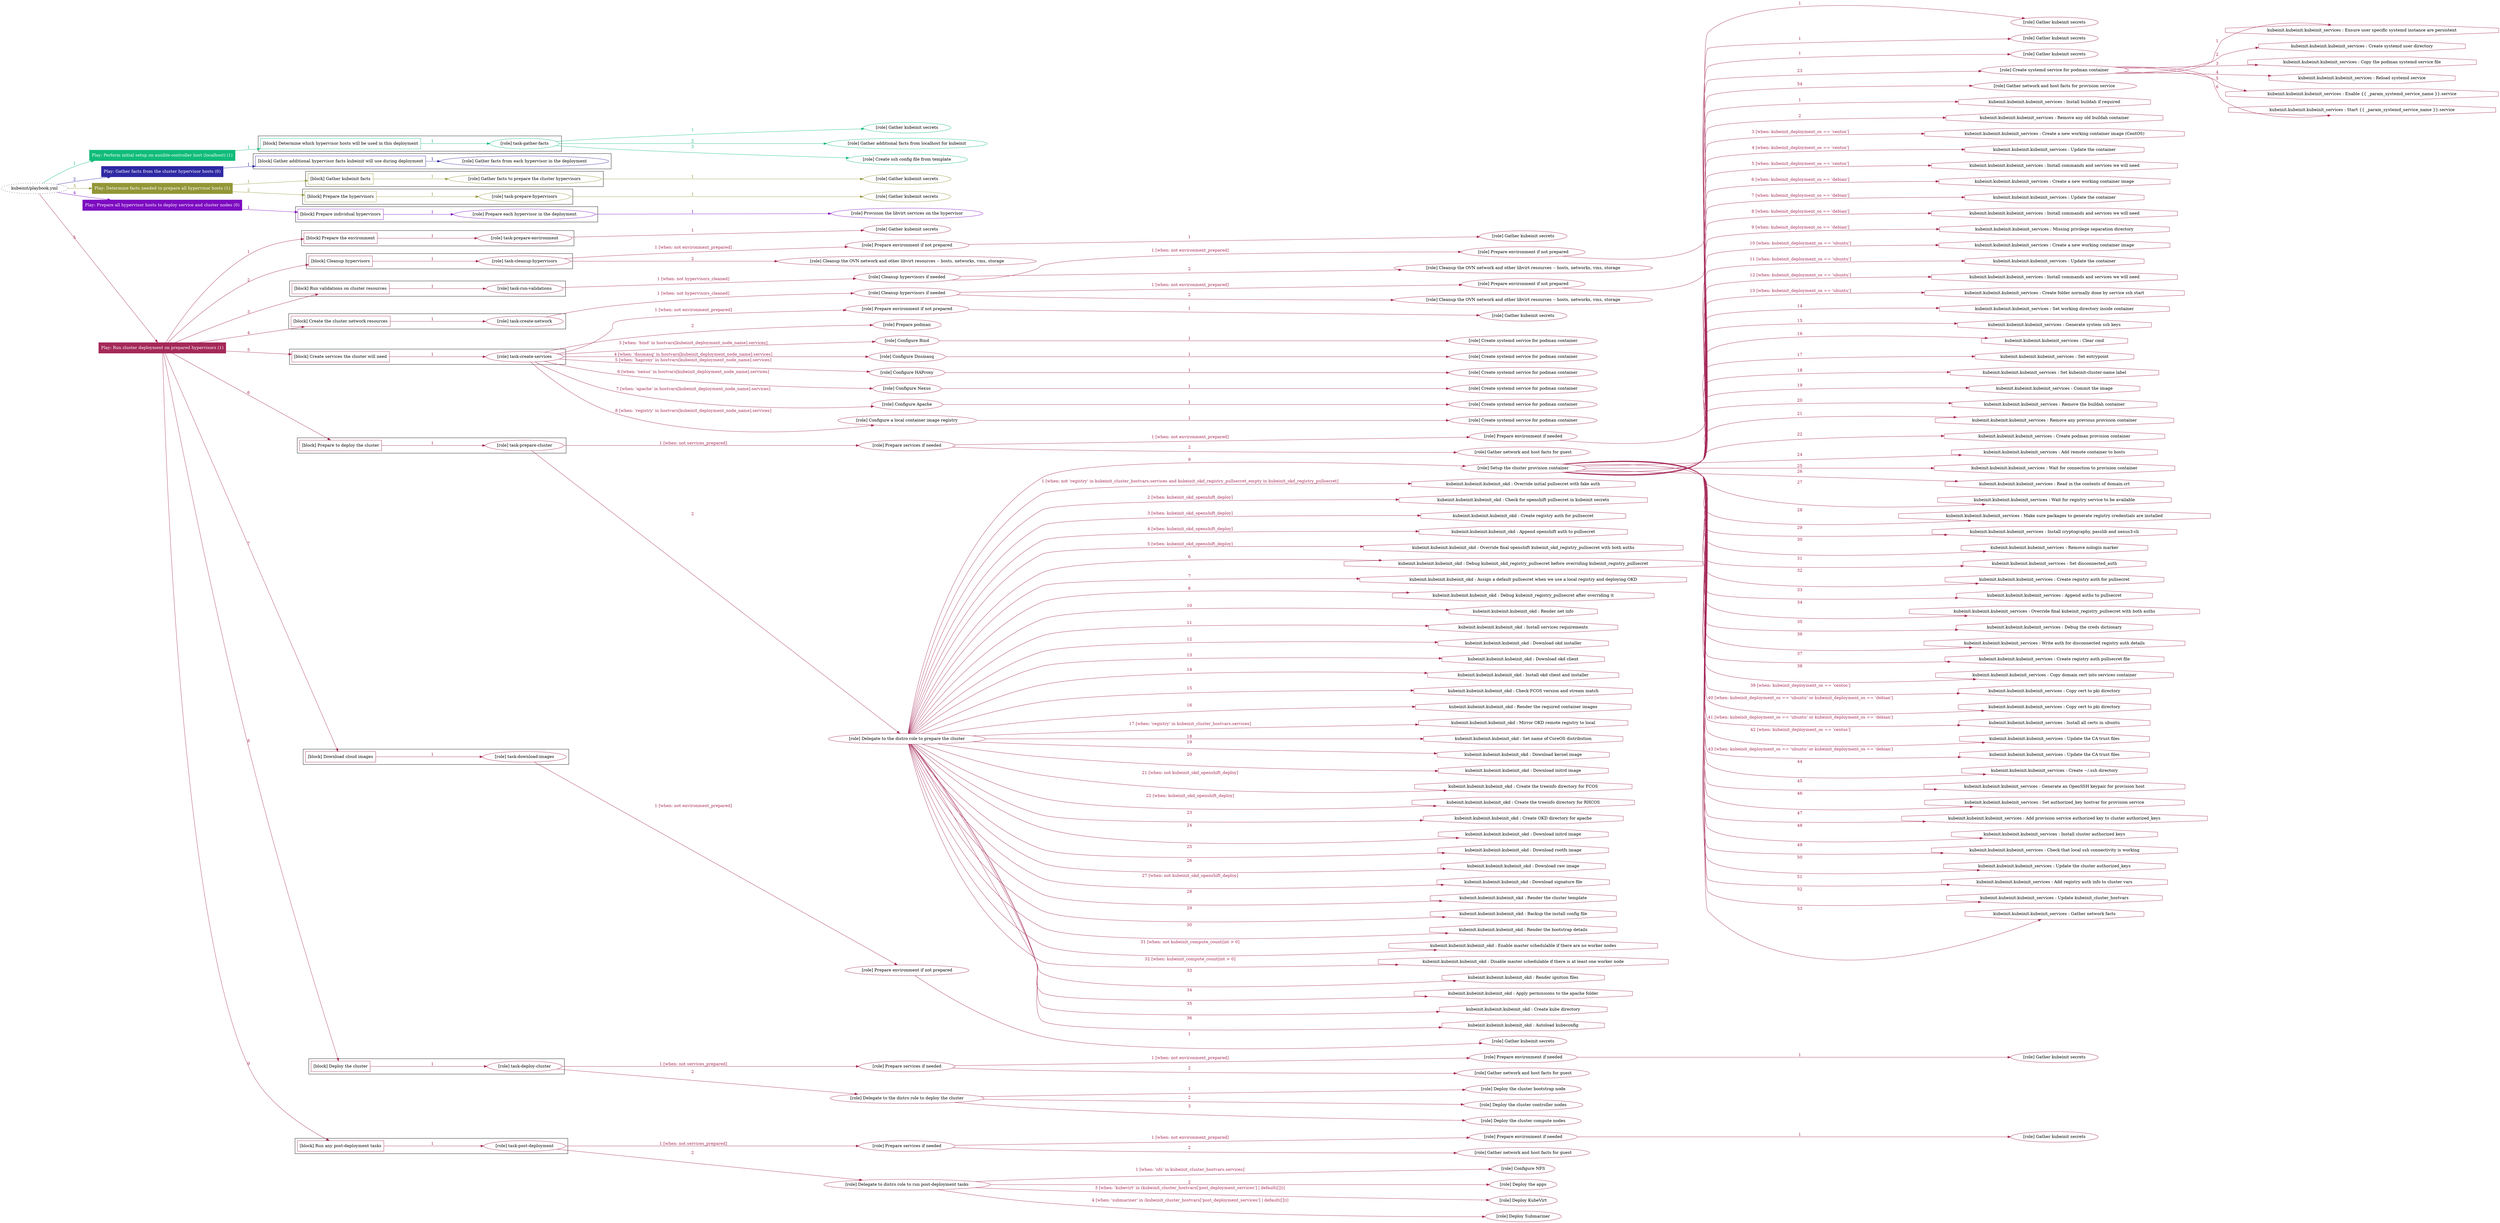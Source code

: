 digraph {
	graph [concentrate=true ordering=in rankdir=LR ratio=fill]
	edge [esep=5 sep=10]
	"kubeinit/playbook.yml" [URL="/home/runner/work/kubeinit/kubeinit/kubeinit/playbook.yml" id=playbook_09e7ec3c style=dotted]
	play_c9530e91 [label="Play: Perform initial setup on ansible-controller host (localhost) (1)" URL="/home/runner/work/kubeinit/kubeinit/kubeinit/playbook.yml" color="#10bc79" fontcolor="#ffffff" id=play_c9530e91 shape=box style=filled tooltip=localhost]
	"kubeinit/playbook.yml" -> play_c9530e91 [label="1 " color="#10bc79" fontcolor="#10bc79" id=edge_39896647 labeltooltip="1 " tooltip="1 "]
	subgraph "Gather kubeinit secrets" {
		role_e26cd7de [label="[role] Gather kubeinit secrets" URL="/home/runner/.ansible/collections/ansible_collections/kubeinit/kubeinit/roles/kubeinit_prepare/tasks/build_hypervisors_group.yml" color="#10bc79" id=role_e26cd7de tooltip="Gather kubeinit secrets"]
	}
	subgraph "Gather additional facts from localhost for kubeinit" {
		role_a0c015ea [label="[role] Gather additional facts from localhost for kubeinit" URL="/home/runner/.ansible/collections/ansible_collections/kubeinit/kubeinit/roles/kubeinit_prepare/tasks/build_hypervisors_group.yml" color="#10bc79" id=role_a0c015ea tooltip="Gather additional facts from localhost for kubeinit"]
	}
	subgraph "Create ssh config file from template" {
		role_c2947ada [label="[role] Create ssh config file from template" URL="/home/runner/.ansible/collections/ansible_collections/kubeinit/kubeinit/roles/kubeinit_prepare/tasks/build_hypervisors_group.yml" color="#10bc79" id=role_c2947ada tooltip="Create ssh config file from template"]
	}
	subgraph "task-gather-facts" {
		role_34f119da [label="[role] task-gather-facts" URL="/home/runner/work/kubeinit/kubeinit/kubeinit/playbook.yml" color="#10bc79" id=role_34f119da tooltip="task-gather-facts"]
		role_34f119da -> role_e26cd7de [label="1 " color="#10bc79" fontcolor="#10bc79" id=edge_474d30f1 labeltooltip="1 " tooltip="1 "]
		role_34f119da -> role_a0c015ea [label="2 " color="#10bc79" fontcolor="#10bc79" id=edge_a8425e4c labeltooltip="2 " tooltip="2 "]
		role_34f119da -> role_c2947ada [label="3 " color="#10bc79" fontcolor="#10bc79" id=edge_4066db08 labeltooltip="3 " tooltip="3 "]
	}
	subgraph "Play: Perform initial setup on ansible-controller host (localhost) (1)" {
		play_c9530e91 -> block_4d762c09 [label=1 color="#10bc79" fontcolor="#10bc79" id=edge_929204b6 labeltooltip=1 tooltip=1]
		subgraph cluster_block_4d762c09 {
			block_4d762c09 [label="[block] Determine which hypervisor hosts will be used in this deployment" URL="/home/runner/work/kubeinit/kubeinit/kubeinit/playbook.yml" color="#10bc79" id=block_4d762c09 labeltooltip="Determine which hypervisor hosts will be used in this deployment" shape=box tooltip="Determine which hypervisor hosts will be used in this deployment"]
			block_4d762c09 -> role_34f119da [label="1 " color="#10bc79" fontcolor="#10bc79" id=edge_63dd0328 labeltooltip="1 " tooltip="1 "]
		}
	}
	play_f80c975c [label="Play: Gather facts from the cluster hypervisor hosts (0)" URL="/home/runner/work/kubeinit/kubeinit/kubeinit/playbook.yml" color="#2e29a3" fontcolor="#ffffff" id=play_f80c975c shape=box style=filled tooltip="Play: Gather facts from the cluster hypervisor hosts (0)"]
	"kubeinit/playbook.yml" -> play_f80c975c [label="2 " color="#2e29a3" fontcolor="#2e29a3" id=edge_bd7a1808 labeltooltip="2 " tooltip="2 "]
	subgraph "Gather facts from each hypervisor in the deployment" {
		role_b0e0893d [label="[role] Gather facts from each hypervisor in the deployment" URL="/home/runner/work/kubeinit/kubeinit/kubeinit/playbook.yml" color="#2e29a3" id=role_b0e0893d tooltip="Gather facts from each hypervisor in the deployment"]
	}
	subgraph "Play: Gather facts from the cluster hypervisor hosts (0)" {
		play_f80c975c -> block_b27ae2f7 [label=1 color="#2e29a3" fontcolor="#2e29a3" id=edge_1318fc9a labeltooltip=1 tooltip=1]
		subgraph cluster_block_b27ae2f7 {
			block_b27ae2f7 [label="[block] Gather additional hypervisor facts kubeinit will use during deployment" URL="/home/runner/work/kubeinit/kubeinit/kubeinit/playbook.yml" color="#2e29a3" id=block_b27ae2f7 labeltooltip="Gather additional hypervisor facts kubeinit will use during deployment" shape=box tooltip="Gather additional hypervisor facts kubeinit will use during deployment"]
			block_b27ae2f7 -> role_b0e0893d [label="1 " color="#2e29a3" fontcolor="#2e29a3" id=edge_6fe126d9 labeltooltip="1 " tooltip="1 "]
		}
	}
	play_f1747d54 [label="Play: Determine facts needed to prepare all hypervisor hosts (1)" URL="/home/runner/work/kubeinit/kubeinit/kubeinit/playbook.yml" color="#929636" fontcolor="#ffffff" id=play_f1747d54 shape=box style=filled tooltip=localhost]
	"kubeinit/playbook.yml" -> play_f1747d54 [label="3 " color="#929636" fontcolor="#929636" id=edge_8da0f392 labeltooltip="3 " tooltip="3 "]
	subgraph "Gather kubeinit secrets" {
		role_cbc5f3d0 [label="[role] Gather kubeinit secrets" URL="/home/runner/.ansible/collections/ansible_collections/kubeinit/kubeinit/roles/kubeinit_prepare/tasks/gather_kubeinit_facts.yml" color="#929636" id=role_cbc5f3d0 tooltip="Gather kubeinit secrets"]
	}
	subgraph "Gather facts to prepare the cluster hypervisors" {
		role_91d61657 [label="[role] Gather facts to prepare the cluster hypervisors" URL="/home/runner/work/kubeinit/kubeinit/kubeinit/playbook.yml" color="#929636" id=role_91d61657 tooltip="Gather facts to prepare the cluster hypervisors"]
		role_91d61657 -> role_cbc5f3d0 [label="1 " color="#929636" fontcolor="#929636" id=edge_80a07761 labeltooltip="1 " tooltip="1 "]
	}
	subgraph "Gather kubeinit secrets" {
		role_4402b8e2 [label="[role] Gather kubeinit secrets" URL="/home/runner/.ansible/collections/ansible_collections/kubeinit/kubeinit/roles/kubeinit_prepare/tasks/gather_kubeinit_facts.yml" color="#929636" id=role_4402b8e2 tooltip="Gather kubeinit secrets"]
	}
	subgraph "task-prepare-hypervisors" {
		role_2a12cce5 [label="[role] task-prepare-hypervisors" URL="/home/runner/work/kubeinit/kubeinit/kubeinit/playbook.yml" color="#929636" id=role_2a12cce5 tooltip="task-prepare-hypervisors"]
		role_2a12cce5 -> role_4402b8e2 [label="1 " color="#929636" fontcolor="#929636" id=edge_38f4b243 labeltooltip="1 " tooltip="1 "]
	}
	subgraph "Play: Determine facts needed to prepare all hypervisor hosts (1)" {
		play_f1747d54 -> block_53a862f4 [label=1 color="#929636" fontcolor="#929636" id=edge_f8a9d3eb labeltooltip=1 tooltip=1]
		subgraph cluster_block_53a862f4 {
			block_53a862f4 [label="[block] Gather kubeinit facts" URL="/home/runner/work/kubeinit/kubeinit/kubeinit/playbook.yml" color="#929636" id=block_53a862f4 labeltooltip="Gather kubeinit facts" shape=box tooltip="Gather kubeinit facts"]
			block_53a862f4 -> role_91d61657 [label="1 " color="#929636" fontcolor="#929636" id=edge_f3f440ce labeltooltip="1 " tooltip="1 "]
		}
		play_f1747d54 -> block_c9cd9837 [label=2 color="#929636" fontcolor="#929636" id=edge_719c6bd4 labeltooltip=2 tooltip=2]
		subgraph cluster_block_c9cd9837 {
			block_c9cd9837 [label="[block] Prepare the hypervisors" URL="/home/runner/work/kubeinit/kubeinit/kubeinit/playbook.yml" color="#929636" id=block_c9cd9837 labeltooltip="Prepare the hypervisors" shape=box tooltip="Prepare the hypervisors"]
			block_c9cd9837 -> role_2a12cce5 [label="1 " color="#929636" fontcolor="#929636" id=edge_43a0ebfb labeltooltip="1 " tooltip="1 "]
		}
	}
	play_658ad9fe [label="Play: Prepare all hypervisor hosts to deploy service and cluster nodes (0)" URL="/home/runner/work/kubeinit/kubeinit/kubeinit/playbook.yml" color="#7d0bc1" fontcolor="#ffffff" id=play_658ad9fe shape=box style=filled tooltip="Play: Prepare all hypervisor hosts to deploy service and cluster nodes (0)"]
	"kubeinit/playbook.yml" -> play_658ad9fe [label="4 " color="#7d0bc1" fontcolor="#7d0bc1" id=edge_34449232 labeltooltip="4 " tooltip="4 "]
	subgraph "Provision the libvirt services on the hypervisor" {
		role_a9d6eea2 [label="[role] Provision the libvirt services on the hypervisor" URL="/home/runner/.ansible/collections/ansible_collections/kubeinit/kubeinit/roles/kubeinit_prepare/tasks/prepare_hypervisor.yml" color="#7d0bc1" id=role_a9d6eea2 tooltip="Provision the libvirt services on the hypervisor"]
	}
	subgraph "Prepare each hypervisor in the deployment" {
		role_e936a7b4 [label="[role] Prepare each hypervisor in the deployment" URL="/home/runner/work/kubeinit/kubeinit/kubeinit/playbook.yml" color="#7d0bc1" id=role_e936a7b4 tooltip="Prepare each hypervisor in the deployment"]
		role_e936a7b4 -> role_a9d6eea2 [label="1 " color="#7d0bc1" fontcolor="#7d0bc1" id=edge_fb2e6f6c labeltooltip="1 " tooltip="1 "]
	}
	subgraph "Play: Prepare all hypervisor hosts to deploy service and cluster nodes (0)" {
		play_658ad9fe -> block_76527a25 [label=1 color="#7d0bc1" fontcolor="#7d0bc1" id=edge_e7f26a44 labeltooltip=1 tooltip=1]
		subgraph cluster_block_76527a25 {
			block_76527a25 [label="[block] Prepare individual hypervisors" URL="/home/runner/work/kubeinit/kubeinit/kubeinit/playbook.yml" color="#7d0bc1" id=block_76527a25 labeltooltip="Prepare individual hypervisors" shape=box tooltip="Prepare individual hypervisors"]
			block_76527a25 -> role_e936a7b4 [label="1 " color="#7d0bc1" fontcolor="#7d0bc1" id=edge_6d2db16a labeltooltip="1 " tooltip="1 "]
		}
	}
	play_bcd19aca [label="Play: Run cluster deployment on prepared hypervisors (1)" URL="/home/runner/work/kubeinit/kubeinit/kubeinit/playbook.yml" color="#a42858" fontcolor="#ffffff" id=play_bcd19aca shape=box style=filled tooltip=localhost]
	"kubeinit/playbook.yml" -> play_bcd19aca [label="5 " color="#a42858" fontcolor="#a42858" id=edge_42595aa2 labeltooltip="5 " tooltip="5 "]
	subgraph "Gather kubeinit secrets" {
		role_c28b9e6d [label="[role] Gather kubeinit secrets" URL="/home/runner/.ansible/collections/ansible_collections/kubeinit/kubeinit/roles/kubeinit_prepare/tasks/gather_kubeinit_facts.yml" color="#a42858" id=role_c28b9e6d tooltip="Gather kubeinit secrets"]
	}
	subgraph "task-prepare-environment" {
		role_2e69db22 [label="[role] task-prepare-environment" URL="/home/runner/work/kubeinit/kubeinit/kubeinit/playbook.yml" color="#a42858" id=role_2e69db22 tooltip="task-prepare-environment"]
		role_2e69db22 -> role_c28b9e6d [label="1 " color="#a42858" fontcolor="#a42858" id=edge_be80329e labeltooltip="1 " tooltip="1 "]
	}
	subgraph "Gather kubeinit secrets" {
		role_b8b6a923 [label="[role] Gather kubeinit secrets" URL="/home/runner/.ansible/collections/ansible_collections/kubeinit/kubeinit/roles/kubeinit_prepare/tasks/gather_kubeinit_facts.yml" color="#a42858" id=role_b8b6a923 tooltip="Gather kubeinit secrets"]
	}
	subgraph "Prepare environment if not prepared" {
		role_04f86213 [label="[role] Prepare environment if not prepared" URL="/home/runner/.ansible/collections/ansible_collections/kubeinit/kubeinit/roles/kubeinit_prepare/tasks/cleanup_hypervisors.yml" color="#a42858" id=role_04f86213 tooltip="Prepare environment if not prepared"]
		role_04f86213 -> role_b8b6a923 [label="1 " color="#a42858" fontcolor="#a42858" id=edge_49970883 labeltooltip="1 " tooltip="1 "]
	}
	subgraph "Cleanup the OVN network and other libvirt resources -- hosts, networks, vms, storage" {
		role_72f292b3 [label="[role] Cleanup the OVN network and other libvirt resources -- hosts, networks, vms, storage" URL="/home/runner/.ansible/collections/ansible_collections/kubeinit/kubeinit/roles/kubeinit_prepare/tasks/cleanup_hypervisors.yml" color="#a42858" id=role_72f292b3 tooltip="Cleanup the OVN network and other libvirt resources -- hosts, networks, vms, storage"]
	}
	subgraph "task-cleanup-hypervisors" {
		role_af6c5a42 [label="[role] task-cleanup-hypervisors" URL="/home/runner/work/kubeinit/kubeinit/kubeinit/playbook.yml" color="#a42858" id=role_af6c5a42 tooltip="task-cleanup-hypervisors"]
		role_af6c5a42 -> role_04f86213 [label="1 [when: not environment_prepared]" color="#a42858" fontcolor="#a42858" id=edge_2fd9baa3 labeltooltip="1 [when: not environment_prepared]" tooltip="1 [when: not environment_prepared]"]
		role_af6c5a42 -> role_72f292b3 [label="2 " color="#a42858" fontcolor="#a42858" id=edge_bb66f6f5 labeltooltip="2 " tooltip="2 "]
	}
	subgraph "Gather kubeinit secrets" {
		role_16d3d71b [label="[role] Gather kubeinit secrets" URL="/home/runner/.ansible/collections/ansible_collections/kubeinit/kubeinit/roles/kubeinit_prepare/tasks/gather_kubeinit_facts.yml" color="#a42858" id=role_16d3d71b tooltip="Gather kubeinit secrets"]
	}
	subgraph "Prepare environment if not prepared" {
		role_4bd74a4c [label="[role] Prepare environment if not prepared" URL="/home/runner/.ansible/collections/ansible_collections/kubeinit/kubeinit/roles/kubeinit_prepare/tasks/cleanup_hypervisors.yml" color="#a42858" id=role_4bd74a4c tooltip="Prepare environment if not prepared"]
		role_4bd74a4c -> role_16d3d71b [label="1 " color="#a42858" fontcolor="#a42858" id=edge_21453422 labeltooltip="1 " tooltip="1 "]
	}
	subgraph "Cleanup the OVN network and other libvirt resources -- hosts, networks, vms, storage" {
		role_a5ee0f06 [label="[role] Cleanup the OVN network and other libvirt resources -- hosts, networks, vms, storage" URL="/home/runner/.ansible/collections/ansible_collections/kubeinit/kubeinit/roles/kubeinit_prepare/tasks/cleanup_hypervisors.yml" color="#a42858" id=role_a5ee0f06 tooltip="Cleanup the OVN network and other libvirt resources -- hosts, networks, vms, storage"]
	}
	subgraph "Cleanup hypervisors if needed" {
		role_898f2677 [label="[role] Cleanup hypervisors if needed" URL="/home/runner/.ansible/collections/ansible_collections/kubeinit/kubeinit/roles/kubeinit_validations/tasks/main.yml" color="#a42858" id=role_898f2677 tooltip="Cleanup hypervisors if needed"]
		role_898f2677 -> role_4bd74a4c [label="1 [when: not environment_prepared]" color="#a42858" fontcolor="#a42858" id=edge_c16d4e4f labeltooltip="1 [when: not environment_prepared]" tooltip="1 [when: not environment_prepared]"]
		role_898f2677 -> role_a5ee0f06 [label="2 " color="#a42858" fontcolor="#a42858" id=edge_3d26e03e labeltooltip="2 " tooltip="2 "]
	}
	subgraph "task-run-validations" {
		role_a3280df3 [label="[role] task-run-validations" URL="/home/runner/work/kubeinit/kubeinit/kubeinit/playbook.yml" color="#a42858" id=role_a3280df3 tooltip="task-run-validations"]
		role_a3280df3 -> role_898f2677 [label="1 [when: not hypervisors_cleaned]" color="#a42858" fontcolor="#a42858" id=edge_df93459a labeltooltip="1 [when: not hypervisors_cleaned]" tooltip="1 [when: not hypervisors_cleaned]"]
	}
	subgraph "Gather kubeinit secrets" {
		role_65e82d80 [label="[role] Gather kubeinit secrets" URL="/home/runner/.ansible/collections/ansible_collections/kubeinit/kubeinit/roles/kubeinit_prepare/tasks/gather_kubeinit_facts.yml" color="#a42858" id=role_65e82d80 tooltip="Gather kubeinit secrets"]
	}
	subgraph "Prepare environment if not prepared" {
		role_8b7bfebb [label="[role] Prepare environment if not prepared" URL="/home/runner/.ansible/collections/ansible_collections/kubeinit/kubeinit/roles/kubeinit_prepare/tasks/cleanup_hypervisors.yml" color="#a42858" id=role_8b7bfebb tooltip="Prepare environment if not prepared"]
		role_8b7bfebb -> role_65e82d80 [label="1 " color="#a42858" fontcolor="#a42858" id=edge_c5d1881f labeltooltip="1 " tooltip="1 "]
	}
	subgraph "Cleanup the OVN network and other libvirt resources -- hosts, networks, vms, storage" {
		role_26d77895 [label="[role] Cleanup the OVN network and other libvirt resources -- hosts, networks, vms, storage" URL="/home/runner/.ansible/collections/ansible_collections/kubeinit/kubeinit/roles/kubeinit_prepare/tasks/cleanup_hypervisors.yml" color="#a42858" id=role_26d77895 tooltip="Cleanup the OVN network and other libvirt resources -- hosts, networks, vms, storage"]
	}
	subgraph "Cleanup hypervisors if needed" {
		role_2423bb03 [label="[role] Cleanup hypervisors if needed" URL="/home/runner/.ansible/collections/ansible_collections/kubeinit/kubeinit/roles/kubeinit_libvirt/tasks/create_network.yml" color="#a42858" id=role_2423bb03 tooltip="Cleanup hypervisors if needed"]
		role_2423bb03 -> role_8b7bfebb [label="1 [when: not environment_prepared]" color="#a42858" fontcolor="#a42858" id=edge_4f7c6098 labeltooltip="1 [when: not environment_prepared]" tooltip="1 [when: not environment_prepared]"]
		role_2423bb03 -> role_26d77895 [label="2 " color="#a42858" fontcolor="#a42858" id=edge_4a938b79 labeltooltip="2 " tooltip="2 "]
	}
	subgraph "task-create-network" {
		role_0b0951a7 [label="[role] task-create-network" URL="/home/runner/work/kubeinit/kubeinit/kubeinit/playbook.yml" color="#a42858" id=role_0b0951a7 tooltip="task-create-network"]
		role_0b0951a7 -> role_2423bb03 [label="1 [when: not hypervisors_cleaned]" color="#a42858" fontcolor="#a42858" id=edge_34305022 labeltooltip="1 [when: not hypervisors_cleaned]" tooltip="1 [when: not hypervisors_cleaned]"]
	}
	subgraph "Gather kubeinit secrets" {
		role_28f441b3 [label="[role] Gather kubeinit secrets" URL="/home/runner/.ansible/collections/ansible_collections/kubeinit/kubeinit/roles/kubeinit_prepare/tasks/gather_kubeinit_facts.yml" color="#a42858" id=role_28f441b3 tooltip="Gather kubeinit secrets"]
	}
	subgraph "Prepare environment if not prepared" {
		role_2140d4b0 [label="[role] Prepare environment if not prepared" URL="/home/runner/.ansible/collections/ansible_collections/kubeinit/kubeinit/roles/kubeinit_services/tasks/main.yml" color="#a42858" id=role_2140d4b0 tooltip="Prepare environment if not prepared"]
		role_2140d4b0 -> role_28f441b3 [label="1 " color="#a42858" fontcolor="#a42858" id=edge_7651a596 labeltooltip="1 " tooltip="1 "]
	}
	subgraph "Prepare podman" {
		role_8d5965eb [label="[role] Prepare podman" URL="/home/runner/.ansible/collections/ansible_collections/kubeinit/kubeinit/roles/kubeinit_services/tasks/00_create_service_pod.yml" color="#a42858" id=role_8d5965eb tooltip="Prepare podman"]
	}
	subgraph "Create systemd service for podman container" {
		role_b4ce3b24 [label="[role] Create systemd service for podman container" URL="/home/runner/.ansible/collections/ansible_collections/kubeinit/kubeinit/roles/kubeinit_bind/tasks/main.yml" color="#a42858" id=role_b4ce3b24 tooltip="Create systemd service for podman container"]
	}
	subgraph "Configure Bind" {
		role_079c8e7c [label="[role] Configure Bind" URL="/home/runner/.ansible/collections/ansible_collections/kubeinit/kubeinit/roles/kubeinit_services/tasks/start_services_containers.yml" color="#a42858" id=role_079c8e7c tooltip="Configure Bind"]
		role_079c8e7c -> role_b4ce3b24 [label="1 " color="#a42858" fontcolor="#a42858" id=edge_e02ea094 labeltooltip="1 " tooltip="1 "]
	}
	subgraph "Create systemd service for podman container" {
		role_beefc7e0 [label="[role] Create systemd service for podman container" URL="/home/runner/.ansible/collections/ansible_collections/kubeinit/kubeinit/roles/kubeinit_dnsmasq/tasks/main.yml" color="#a42858" id=role_beefc7e0 tooltip="Create systemd service for podman container"]
	}
	subgraph "Configure Dnsmasq" {
		role_b3b3e0b1 [label="[role] Configure Dnsmasq" URL="/home/runner/.ansible/collections/ansible_collections/kubeinit/kubeinit/roles/kubeinit_services/tasks/start_services_containers.yml" color="#a42858" id=role_b3b3e0b1 tooltip="Configure Dnsmasq"]
		role_b3b3e0b1 -> role_beefc7e0 [label="1 " color="#a42858" fontcolor="#a42858" id=edge_e18cb41c labeltooltip="1 " tooltip="1 "]
	}
	subgraph "Create systemd service for podman container" {
		role_928a3539 [label="[role] Create systemd service for podman container" URL="/home/runner/.ansible/collections/ansible_collections/kubeinit/kubeinit/roles/kubeinit_haproxy/tasks/main.yml" color="#a42858" id=role_928a3539 tooltip="Create systemd service for podman container"]
	}
	subgraph "Configure HAProxy" {
		role_e83618ce [label="[role] Configure HAProxy" URL="/home/runner/.ansible/collections/ansible_collections/kubeinit/kubeinit/roles/kubeinit_services/tasks/start_services_containers.yml" color="#a42858" id=role_e83618ce tooltip="Configure HAProxy"]
		role_e83618ce -> role_928a3539 [label="1 " color="#a42858" fontcolor="#a42858" id=edge_723f2559 labeltooltip="1 " tooltip="1 "]
	}
	subgraph "Create systemd service for podman container" {
		role_5d1e4e91 [label="[role] Create systemd service for podman container" URL="/home/runner/.ansible/collections/ansible_collections/kubeinit/kubeinit/roles/kubeinit_nexus/tasks/main.yml" color="#a42858" id=role_5d1e4e91 tooltip="Create systemd service for podman container"]
	}
	subgraph "Configure Nexus" {
		role_8e5ee2c7 [label="[role] Configure Nexus" URL="/home/runner/.ansible/collections/ansible_collections/kubeinit/kubeinit/roles/kubeinit_services/tasks/start_services_containers.yml" color="#a42858" id=role_8e5ee2c7 tooltip="Configure Nexus"]
		role_8e5ee2c7 -> role_5d1e4e91 [label="1 " color="#a42858" fontcolor="#a42858" id=edge_57de6c6b labeltooltip="1 " tooltip="1 "]
	}
	subgraph "Create systemd service for podman container" {
		role_ecb393fe [label="[role] Create systemd service for podman container" URL="/home/runner/.ansible/collections/ansible_collections/kubeinit/kubeinit/roles/kubeinit_apache/tasks/main.yml" color="#a42858" id=role_ecb393fe tooltip="Create systemd service for podman container"]
	}
	subgraph "Configure Apache" {
		role_7a900001 [label="[role] Configure Apache" URL="/home/runner/.ansible/collections/ansible_collections/kubeinit/kubeinit/roles/kubeinit_services/tasks/start_services_containers.yml" color="#a42858" id=role_7a900001 tooltip="Configure Apache"]
		role_7a900001 -> role_ecb393fe [label="1 " color="#a42858" fontcolor="#a42858" id=edge_72ce934e labeltooltip="1 " tooltip="1 "]
	}
	subgraph "Create systemd service for podman container" {
		role_bce924e9 [label="[role] Create systemd service for podman container" URL="/home/runner/.ansible/collections/ansible_collections/kubeinit/kubeinit/roles/kubeinit_registry/tasks/main.yml" color="#a42858" id=role_bce924e9 tooltip="Create systemd service for podman container"]
	}
	subgraph "Configure a local container image registry" {
		role_ccb292c2 [label="[role] Configure a local container image registry" URL="/home/runner/.ansible/collections/ansible_collections/kubeinit/kubeinit/roles/kubeinit_services/tasks/start_services_containers.yml" color="#a42858" id=role_ccb292c2 tooltip="Configure a local container image registry"]
		role_ccb292c2 -> role_bce924e9 [label="1 " color="#a42858" fontcolor="#a42858" id=edge_489472f3 labeltooltip="1 " tooltip="1 "]
	}
	subgraph "task-create-services" {
		role_79c2793a [label="[role] task-create-services" URL="/home/runner/work/kubeinit/kubeinit/kubeinit/playbook.yml" color="#a42858" id=role_79c2793a tooltip="task-create-services"]
		role_79c2793a -> role_2140d4b0 [label="1 [when: not environment_prepared]" color="#a42858" fontcolor="#a42858" id=edge_c21484a9 labeltooltip="1 [when: not environment_prepared]" tooltip="1 [when: not environment_prepared]"]
		role_79c2793a -> role_8d5965eb [label="2 " color="#a42858" fontcolor="#a42858" id=edge_940e7a7c labeltooltip="2 " tooltip="2 "]
		role_79c2793a -> role_079c8e7c [label="3 [when: 'bind' in hostvars[kubeinit_deployment_node_name].services]" color="#a42858" fontcolor="#a42858" id=edge_2cee9d3f labeltooltip="3 [when: 'bind' in hostvars[kubeinit_deployment_node_name].services]" tooltip="3 [when: 'bind' in hostvars[kubeinit_deployment_node_name].services]"]
		role_79c2793a -> role_b3b3e0b1 [label="4 [when: 'dnsmasq' in hostvars[kubeinit_deployment_node_name].services]" color="#a42858" fontcolor="#a42858" id=edge_7b2971b8 labeltooltip="4 [when: 'dnsmasq' in hostvars[kubeinit_deployment_node_name].services]" tooltip="4 [when: 'dnsmasq' in hostvars[kubeinit_deployment_node_name].services]"]
		role_79c2793a -> role_e83618ce [label="5 [when: 'haproxy' in hostvars[kubeinit_deployment_node_name].services]" color="#a42858" fontcolor="#a42858" id=edge_ef00ed81 labeltooltip="5 [when: 'haproxy' in hostvars[kubeinit_deployment_node_name].services]" tooltip="5 [when: 'haproxy' in hostvars[kubeinit_deployment_node_name].services]"]
		role_79c2793a -> role_8e5ee2c7 [label="6 [when: 'nexus' in hostvars[kubeinit_deployment_node_name].services]" color="#a42858" fontcolor="#a42858" id=edge_42c0c446 labeltooltip="6 [when: 'nexus' in hostvars[kubeinit_deployment_node_name].services]" tooltip="6 [when: 'nexus' in hostvars[kubeinit_deployment_node_name].services]"]
		role_79c2793a -> role_7a900001 [label="7 [when: 'apache' in hostvars[kubeinit_deployment_node_name].services]" color="#a42858" fontcolor="#a42858" id=edge_ab2746c7 labeltooltip="7 [when: 'apache' in hostvars[kubeinit_deployment_node_name].services]" tooltip="7 [when: 'apache' in hostvars[kubeinit_deployment_node_name].services]"]
		role_79c2793a -> role_ccb292c2 [label="8 [when: 'registry' in hostvars[kubeinit_deployment_node_name].services]" color="#a42858" fontcolor="#a42858" id=edge_76fee279 labeltooltip="8 [when: 'registry' in hostvars[kubeinit_deployment_node_name].services]" tooltip="8 [when: 'registry' in hostvars[kubeinit_deployment_node_name].services]"]
	}
	subgraph "Gather kubeinit secrets" {
		role_1930bafe [label="[role] Gather kubeinit secrets" URL="/home/runner/.ansible/collections/ansible_collections/kubeinit/kubeinit/roles/kubeinit_prepare/tasks/gather_kubeinit_facts.yml" color="#a42858" id=role_1930bafe tooltip="Gather kubeinit secrets"]
	}
	subgraph "Prepare environment if needed" {
		role_a3b2eb89 [label="[role] Prepare environment if needed" URL="/home/runner/.ansible/collections/ansible_collections/kubeinit/kubeinit/roles/kubeinit_services/tasks/prepare_services.yml" color="#a42858" id=role_a3b2eb89 tooltip="Prepare environment if needed"]
		role_a3b2eb89 -> role_1930bafe [label="1 " color="#a42858" fontcolor="#a42858" id=edge_1c069e22 labeltooltip="1 " tooltip="1 "]
	}
	subgraph "Gather network and host facts for guest" {
		role_15326107 [label="[role] Gather network and host facts for guest" URL="/home/runner/.ansible/collections/ansible_collections/kubeinit/kubeinit/roles/kubeinit_services/tasks/prepare_services.yml" color="#a42858" id=role_15326107 tooltip="Gather network and host facts for guest"]
	}
	subgraph "Prepare services if needed" {
		role_cac27a10 [label="[role] Prepare services if needed" URL="/home/runner/.ansible/collections/ansible_collections/kubeinit/kubeinit/roles/kubeinit_prepare/tasks/prepare_cluster.yml" color="#a42858" id=role_cac27a10 tooltip="Prepare services if needed"]
		role_cac27a10 -> role_a3b2eb89 [label="1 [when: not environment_prepared]" color="#a42858" fontcolor="#a42858" id=edge_56700a86 labeltooltip="1 [when: not environment_prepared]" tooltip="1 [when: not environment_prepared]"]
		role_cac27a10 -> role_15326107 [label="2 " color="#a42858" fontcolor="#a42858" id=edge_6b0b439d labeltooltip="2 " tooltip="2 "]
	}
	subgraph "Create systemd service for podman container" {
		role_da71d60f [label="[role] Create systemd service for podman container" URL="/home/runner/.ansible/collections/ansible_collections/kubeinit/kubeinit/roles/kubeinit_services/tasks/create_provision_container.yml" color="#a42858" id=role_da71d60f tooltip="Create systemd service for podman container"]
		task_c5112ef7 [label="kubeinit.kubeinit.kubeinit_services : Ensure user specific systemd instance are persistent" URL="/home/runner/.ansible/collections/ansible_collections/kubeinit/kubeinit/roles/kubeinit_services/tasks/create_managed_service.yml" color="#a42858" id=task_c5112ef7 shape=octagon tooltip="kubeinit.kubeinit.kubeinit_services : Ensure user specific systemd instance are persistent"]
		role_da71d60f -> task_c5112ef7 [label="1 " color="#a42858" fontcolor="#a42858" id=edge_6a44101b labeltooltip="1 " tooltip="1 "]
		task_e603f3a0 [label="kubeinit.kubeinit.kubeinit_services : Create systemd user directory" URL="/home/runner/.ansible/collections/ansible_collections/kubeinit/kubeinit/roles/kubeinit_services/tasks/create_managed_service.yml" color="#a42858" id=task_e603f3a0 shape=octagon tooltip="kubeinit.kubeinit.kubeinit_services : Create systemd user directory"]
		role_da71d60f -> task_e603f3a0 [label="2 " color="#a42858" fontcolor="#a42858" id=edge_1a2be84f labeltooltip="2 " tooltip="2 "]
		task_e212980d [label="kubeinit.kubeinit.kubeinit_services : Copy the podman systemd service file" URL="/home/runner/.ansible/collections/ansible_collections/kubeinit/kubeinit/roles/kubeinit_services/tasks/create_managed_service.yml" color="#a42858" id=task_e212980d shape=octagon tooltip="kubeinit.kubeinit.kubeinit_services : Copy the podman systemd service file"]
		role_da71d60f -> task_e212980d [label="3 " color="#a42858" fontcolor="#a42858" id=edge_ee86d667 labeltooltip="3 " tooltip="3 "]
		task_9b27e677 [label="kubeinit.kubeinit.kubeinit_services : Reload systemd service" URL="/home/runner/.ansible/collections/ansible_collections/kubeinit/kubeinit/roles/kubeinit_services/tasks/create_managed_service.yml" color="#a42858" id=task_9b27e677 shape=octagon tooltip="kubeinit.kubeinit.kubeinit_services : Reload systemd service"]
		role_da71d60f -> task_9b27e677 [label="4 " color="#a42858" fontcolor="#a42858" id=edge_cfd6246e labeltooltip="4 " tooltip="4 "]
		task_42a3b521 [label="kubeinit.kubeinit.kubeinit_services : Enable {{ _param_systemd_service_name }}.service" URL="/home/runner/.ansible/collections/ansible_collections/kubeinit/kubeinit/roles/kubeinit_services/tasks/create_managed_service.yml" color="#a42858" id=task_42a3b521 shape=octagon tooltip="kubeinit.kubeinit.kubeinit_services : Enable {{ _param_systemd_service_name }}.service"]
		role_da71d60f -> task_42a3b521 [label="5 " color="#a42858" fontcolor="#a42858" id=edge_0c3adfb6 labeltooltip="5 " tooltip="5 "]
		task_03d3296b [label="kubeinit.kubeinit.kubeinit_services : Start {{ _param_systemd_service_name }}.service" URL="/home/runner/.ansible/collections/ansible_collections/kubeinit/kubeinit/roles/kubeinit_services/tasks/create_managed_service.yml" color="#a42858" id=task_03d3296b shape=octagon tooltip="kubeinit.kubeinit.kubeinit_services : Start {{ _param_systemd_service_name }}.service"]
		role_da71d60f -> task_03d3296b [label="6 " color="#a42858" fontcolor="#a42858" id=edge_ecdeeda3 labeltooltip="6 " tooltip="6 "]
	}
	subgraph "Gather network and host facts for provision service" {
		role_04a6b965 [label="[role] Gather network and host facts for provision service" URL="/home/runner/.ansible/collections/ansible_collections/kubeinit/kubeinit/roles/kubeinit_services/tasks/create_provision_container.yml" color="#a42858" id=role_04a6b965 tooltip="Gather network and host facts for provision service"]
	}
	subgraph "Setup the cluster provision container" {
		role_d5fb6fd9 [label="[role] Setup the cluster provision container" URL="/home/runner/.ansible/collections/ansible_collections/kubeinit/kubeinit/roles/kubeinit_okd/tasks/prepare_cluster.yml" color="#a42858" id=role_d5fb6fd9 tooltip="Setup the cluster provision container"]
		task_da350f4b [label="kubeinit.kubeinit.kubeinit_services : Install buildah if required" URL="/home/runner/.ansible/collections/ansible_collections/kubeinit/kubeinit/roles/kubeinit_services/tasks/create_provision_container.yml" color="#a42858" id=task_da350f4b shape=octagon tooltip="kubeinit.kubeinit.kubeinit_services : Install buildah if required"]
		role_d5fb6fd9 -> task_da350f4b [label="1 " color="#a42858" fontcolor="#a42858" id=edge_67273416 labeltooltip="1 " tooltip="1 "]
		task_c02fce9b [label="kubeinit.kubeinit.kubeinit_services : Remove any old buildah container" URL="/home/runner/.ansible/collections/ansible_collections/kubeinit/kubeinit/roles/kubeinit_services/tasks/create_provision_container.yml" color="#a42858" id=task_c02fce9b shape=octagon tooltip="kubeinit.kubeinit.kubeinit_services : Remove any old buildah container"]
		role_d5fb6fd9 -> task_c02fce9b [label="2 " color="#a42858" fontcolor="#a42858" id=edge_df0e91b4 labeltooltip="2 " tooltip="2 "]
		task_f3228908 [label="kubeinit.kubeinit.kubeinit_services : Create a new working container image (CentOS)" URL="/home/runner/.ansible/collections/ansible_collections/kubeinit/kubeinit/roles/kubeinit_services/tasks/create_provision_container.yml" color="#a42858" id=task_f3228908 shape=octagon tooltip="kubeinit.kubeinit.kubeinit_services : Create a new working container image (CentOS)"]
		role_d5fb6fd9 -> task_f3228908 [label="3 [when: kubeinit_deployment_os == 'centos']" color="#a42858" fontcolor="#a42858" id=edge_f2d6cacf labeltooltip="3 [when: kubeinit_deployment_os == 'centos']" tooltip="3 [when: kubeinit_deployment_os == 'centos']"]
		task_aee8ae1f [label="kubeinit.kubeinit.kubeinit_services : Update the container" URL="/home/runner/.ansible/collections/ansible_collections/kubeinit/kubeinit/roles/kubeinit_services/tasks/create_provision_container.yml" color="#a42858" id=task_aee8ae1f shape=octagon tooltip="kubeinit.kubeinit.kubeinit_services : Update the container"]
		role_d5fb6fd9 -> task_aee8ae1f [label="4 [when: kubeinit_deployment_os == 'centos']" color="#a42858" fontcolor="#a42858" id=edge_f0d6e616 labeltooltip="4 [when: kubeinit_deployment_os == 'centos']" tooltip="4 [when: kubeinit_deployment_os == 'centos']"]
		task_2ba1d862 [label="kubeinit.kubeinit.kubeinit_services : Install commands and services we will need" URL="/home/runner/.ansible/collections/ansible_collections/kubeinit/kubeinit/roles/kubeinit_services/tasks/create_provision_container.yml" color="#a42858" id=task_2ba1d862 shape=octagon tooltip="kubeinit.kubeinit.kubeinit_services : Install commands and services we will need"]
		role_d5fb6fd9 -> task_2ba1d862 [label="5 [when: kubeinit_deployment_os == 'centos']" color="#a42858" fontcolor="#a42858" id=edge_de9a2737 labeltooltip="5 [when: kubeinit_deployment_os == 'centos']" tooltip="5 [when: kubeinit_deployment_os == 'centos']"]
		task_5ad63e68 [label="kubeinit.kubeinit.kubeinit_services : Create a new working container image" URL="/home/runner/.ansible/collections/ansible_collections/kubeinit/kubeinit/roles/kubeinit_services/tasks/create_provision_container.yml" color="#a42858" id=task_5ad63e68 shape=octagon tooltip="kubeinit.kubeinit.kubeinit_services : Create a new working container image"]
		role_d5fb6fd9 -> task_5ad63e68 [label="6 [when: kubeinit_deployment_os == 'debian']" color="#a42858" fontcolor="#a42858" id=edge_4a9e9c76 labeltooltip="6 [when: kubeinit_deployment_os == 'debian']" tooltip="6 [when: kubeinit_deployment_os == 'debian']"]
		task_81b18a19 [label="kubeinit.kubeinit.kubeinit_services : Update the container" URL="/home/runner/.ansible/collections/ansible_collections/kubeinit/kubeinit/roles/kubeinit_services/tasks/create_provision_container.yml" color="#a42858" id=task_81b18a19 shape=octagon tooltip="kubeinit.kubeinit.kubeinit_services : Update the container"]
		role_d5fb6fd9 -> task_81b18a19 [label="7 [when: kubeinit_deployment_os == 'debian']" color="#a42858" fontcolor="#a42858" id=edge_49f96759 labeltooltip="7 [when: kubeinit_deployment_os == 'debian']" tooltip="7 [when: kubeinit_deployment_os == 'debian']"]
		task_c9c0a526 [label="kubeinit.kubeinit.kubeinit_services : Install commands and services we will need" URL="/home/runner/.ansible/collections/ansible_collections/kubeinit/kubeinit/roles/kubeinit_services/tasks/create_provision_container.yml" color="#a42858" id=task_c9c0a526 shape=octagon tooltip="kubeinit.kubeinit.kubeinit_services : Install commands and services we will need"]
		role_d5fb6fd9 -> task_c9c0a526 [label="8 [when: kubeinit_deployment_os == 'debian']" color="#a42858" fontcolor="#a42858" id=edge_7a2c5cd4 labeltooltip="8 [when: kubeinit_deployment_os == 'debian']" tooltip="8 [when: kubeinit_deployment_os == 'debian']"]
		task_e041df0e [label="kubeinit.kubeinit.kubeinit_services : Missing privilege separation directory" URL="/home/runner/.ansible/collections/ansible_collections/kubeinit/kubeinit/roles/kubeinit_services/tasks/create_provision_container.yml" color="#a42858" id=task_e041df0e shape=octagon tooltip="kubeinit.kubeinit.kubeinit_services : Missing privilege separation directory"]
		role_d5fb6fd9 -> task_e041df0e [label="9 [when: kubeinit_deployment_os == 'debian']" color="#a42858" fontcolor="#a42858" id=edge_d427f206 labeltooltip="9 [when: kubeinit_deployment_os == 'debian']" tooltip="9 [when: kubeinit_deployment_os == 'debian']"]
		task_eae035c9 [label="kubeinit.kubeinit.kubeinit_services : Create a new working container image" URL="/home/runner/.ansible/collections/ansible_collections/kubeinit/kubeinit/roles/kubeinit_services/tasks/create_provision_container.yml" color="#a42858" id=task_eae035c9 shape=octagon tooltip="kubeinit.kubeinit.kubeinit_services : Create a new working container image"]
		role_d5fb6fd9 -> task_eae035c9 [label="10 [when: kubeinit_deployment_os == 'ubuntu']" color="#a42858" fontcolor="#a42858" id=edge_7b5b130a labeltooltip="10 [when: kubeinit_deployment_os == 'ubuntu']" tooltip="10 [when: kubeinit_deployment_os == 'ubuntu']"]
		task_22d54b5a [label="kubeinit.kubeinit.kubeinit_services : Update the container" URL="/home/runner/.ansible/collections/ansible_collections/kubeinit/kubeinit/roles/kubeinit_services/tasks/create_provision_container.yml" color="#a42858" id=task_22d54b5a shape=octagon tooltip="kubeinit.kubeinit.kubeinit_services : Update the container"]
		role_d5fb6fd9 -> task_22d54b5a [label="11 [when: kubeinit_deployment_os == 'ubuntu']" color="#a42858" fontcolor="#a42858" id=edge_d665df6a labeltooltip="11 [when: kubeinit_deployment_os == 'ubuntu']" tooltip="11 [when: kubeinit_deployment_os == 'ubuntu']"]
		task_0aacb0c1 [label="kubeinit.kubeinit.kubeinit_services : Install commands and services we will need" URL="/home/runner/.ansible/collections/ansible_collections/kubeinit/kubeinit/roles/kubeinit_services/tasks/create_provision_container.yml" color="#a42858" id=task_0aacb0c1 shape=octagon tooltip="kubeinit.kubeinit.kubeinit_services : Install commands and services we will need"]
		role_d5fb6fd9 -> task_0aacb0c1 [label="12 [when: kubeinit_deployment_os == 'ubuntu']" color="#a42858" fontcolor="#a42858" id=edge_edf64fe4 labeltooltip="12 [when: kubeinit_deployment_os == 'ubuntu']" tooltip="12 [when: kubeinit_deployment_os == 'ubuntu']"]
		task_c0d05404 [label="kubeinit.kubeinit.kubeinit_services : Create folder normally done by service ssh start" URL="/home/runner/.ansible/collections/ansible_collections/kubeinit/kubeinit/roles/kubeinit_services/tasks/create_provision_container.yml" color="#a42858" id=task_c0d05404 shape=octagon tooltip="kubeinit.kubeinit.kubeinit_services : Create folder normally done by service ssh start"]
		role_d5fb6fd9 -> task_c0d05404 [label="13 [when: kubeinit_deployment_os == 'ubuntu']" color="#a42858" fontcolor="#a42858" id=edge_d4f908ad labeltooltip="13 [when: kubeinit_deployment_os == 'ubuntu']" tooltip="13 [when: kubeinit_deployment_os == 'ubuntu']"]
		task_4e8fb22a [label="kubeinit.kubeinit.kubeinit_services : Set working directory inside container" URL="/home/runner/.ansible/collections/ansible_collections/kubeinit/kubeinit/roles/kubeinit_services/tasks/create_provision_container.yml" color="#a42858" id=task_4e8fb22a shape=octagon tooltip="kubeinit.kubeinit.kubeinit_services : Set working directory inside container"]
		role_d5fb6fd9 -> task_4e8fb22a [label="14 " color="#a42858" fontcolor="#a42858" id=edge_4707e106 labeltooltip="14 " tooltip="14 "]
		task_6b7a590e [label="kubeinit.kubeinit.kubeinit_services : Generate system ssh keys" URL="/home/runner/.ansible/collections/ansible_collections/kubeinit/kubeinit/roles/kubeinit_services/tasks/create_provision_container.yml" color="#a42858" id=task_6b7a590e shape=octagon tooltip="kubeinit.kubeinit.kubeinit_services : Generate system ssh keys"]
		role_d5fb6fd9 -> task_6b7a590e [label="15 " color="#a42858" fontcolor="#a42858" id=edge_20ca2fd3 labeltooltip="15 " tooltip="15 "]
		task_e446a46b [label="kubeinit.kubeinit.kubeinit_services : Clear cmd" URL="/home/runner/.ansible/collections/ansible_collections/kubeinit/kubeinit/roles/kubeinit_services/tasks/create_provision_container.yml" color="#a42858" id=task_e446a46b shape=octagon tooltip="kubeinit.kubeinit.kubeinit_services : Clear cmd"]
		role_d5fb6fd9 -> task_e446a46b [label="16 " color="#a42858" fontcolor="#a42858" id=edge_61172740 labeltooltip="16 " tooltip="16 "]
		task_bca67c95 [label="kubeinit.kubeinit.kubeinit_services : Set entrypoint" URL="/home/runner/.ansible/collections/ansible_collections/kubeinit/kubeinit/roles/kubeinit_services/tasks/create_provision_container.yml" color="#a42858" id=task_bca67c95 shape=octagon tooltip="kubeinit.kubeinit.kubeinit_services : Set entrypoint"]
		role_d5fb6fd9 -> task_bca67c95 [label="17 " color="#a42858" fontcolor="#a42858" id=edge_7a18b5ae labeltooltip="17 " tooltip="17 "]
		task_eb9c5e27 [label="kubeinit.kubeinit.kubeinit_services : Set kubeinit-cluster-name label" URL="/home/runner/.ansible/collections/ansible_collections/kubeinit/kubeinit/roles/kubeinit_services/tasks/create_provision_container.yml" color="#a42858" id=task_eb9c5e27 shape=octagon tooltip="kubeinit.kubeinit.kubeinit_services : Set kubeinit-cluster-name label"]
		role_d5fb6fd9 -> task_eb9c5e27 [label="18 " color="#a42858" fontcolor="#a42858" id=edge_27dd38c5 labeltooltip="18 " tooltip="18 "]
		task_45a3df22 [label="kubeinit.kubeinit.kubeinit_services : Commit the image" URL="/home/runner/.ansible/collections/ansible_collections/kubeinit/kubeinit/roles/kubeinit_services/tasks/create_provision_container.yml" color="#a42858" id=task_45a3df22 shape=octagon tooltip="kubeinit.kubeinit.kubeinit_services : Commit the image"]
		role_d5fb6fd9 -> task_45a3df22 [label="19 " color="#a42858" fontcolor="#a42858" id=edge_76cb3f87 labeltooltip="19 " tooltip="19 "]
		task_918c8df9 [label="kubeinit.kubeinit.kubeinit_services : Remove the buildah container" URL="/home/runner/.ansible/collections/ansible_collections/kubeinit/kubeinit/roles/kubeinit_services/tasks/create_provision_container.yml" color="#a42858" id=task_918c8df9 shape=octagon tooltip="kubeinit.kubeinit.kubeinit_services : Remove the buildah container"]
		role_d5fb6fd9 -> task_918c8df9 [label="20 " color="#a42858" fontcolor="#a42858" id=edge_e8e66244 labeltooltip="20 " tooltip="20 "]
		task_cfdfd46c [label="kubeinit.kubeinit.kubeinit_services : Remove any previous provision container" URL="/home/runner/.ansible/collections/ansible_collections/kubeinit/kubeinit/roles/kubeinit_services/tasks/create_provision_container.yml" color="#a42858" id=task_cfdfd46c shape=octagon tooltip="kubeinit.kubeinit.kubeinit_services : Remove any previous provision container"]
		role_d5fb6fd9 -> task_cfdfd46c [label="21 " color="#a42858" fontcolor="#a42858" id=edge_12fac295 labeltooltip="21 " tooltip="21 "]
		task_b79ef480 [label="kubeinit.kubeinit.kubeinit_services : Create podman provision container" URL="/home/runner/.ansible/collections/ansible_collections/kubeinit/kubeinit/roles/kubeinit_services/tasks/create_provision_container.yml" color="#a42858" id=task_b79ef480 shape=octagon tooltip="kubeinit.kubeinit.kubeinit_services : Create podman provision container"]
		role_d5fb6fd9 -> task_b79ef480 [label="22 " color="#a42858" fontcolor="#a42858" id=edge_8574b8d4 labeltooltip="22 " tooltip="22 "]
		role_d5fb6fd9 -> role_da71d60f [label="23 " color="#a42858" fontcolor="#a42858" id=edge_61c95eba labeltooltip="23 " tooltip="23 "]
		task_a855e326 [label="kubeinit.kubeinit.kubeinit_services : Add remote container to hosts" URL="/home/runner/.ansible/collections/ansible_collections/kubeinit/kubeinit/roles/kubeinit_services/tasks/create_provision_container.yml" color="#a42858" id=task_a855e326 shape=octagon tooltip="kubeinit.kubeinit.kubeinit_services : Add remote container to hosts"]
		role_d5fb6fd9 -> task_a855e326 [label="24 " color="#a42858" fontcolor="#a42858" id=edge_55fe70c7 labeltooltip="24 " tooltip="24 "]
		task_43270db0 [label="kubeinit.kubeinit.kubeinit_services : Wait for connection to provision container" URL="/home/runner/.ansible/collections/ansible_collections/kubeinit/kubeinit/roles/kubeinit_services/tasks/create_provision_container.yml" color="#a42858" id=task_43270db0 shape=octagon tooltip="kubeinit.kubeinit.kubeinit_services : Wait for connection to provision container"]
		role_d5fb6fd9 -> task_43270db0 [label="25 " color="#a42858" fontcolor="#a42858" id=edge_64a9f4e8 labeltooltip="25 " tooltip="25 "]
		task_4b13f4cb [label="kubeinit.kubeinit.kubeinit_services : Read in the contents of domain.crt" URL="/home/runner/.ansible/collections/ansible_collections/kubeinit/kubeinit/roles/kubeinit_services/tasks/create_provision_container.yml" color="#a42858" id=task_4b13f4cb shape=octagon tooltip="kubeinit.kubeinit.kubeinit_services : Read in the contents of domain.crt"]
		role_d5fb6fd9 -> task_4b13f4cb [label="26 " color="#a42858" fontcolor="#a42858" id=edge_1775773d labeltooltip="26 " tooltip="26 "]
		task_293ed72d [label="kubeinit.kubeinit.kubeinit_services : Wait for registry service to be available" URL="/home/runner/.ansible/collections/ansible_collections/kubeinit/kubeinit/roles/kubeinit_services/tasks/create_provision_container.yml" color="#a42858" id=task_293ed72d shape=octagon tooltip="kubeinit.kubeinit.kubeinit_services : Wait for registry service to be available"]
		role_d5fb6fd9 -> task_293ed72d [label="27 " color="#a42858" fontcolor="#a42858" id=edge_195336b9 labeltooltip="27 " tooltip="27 "]
		task_e6e176f7 [label="kubeinit.kubeinit.kubeinit_services : Make sure packages to generate registry credentials are installed" URL="/home/runner/.ansible/collections/ansible_collections/kubeinit/kubeinit/roles/kubeinit_services/tasks/create_provision_container.yml" color="#a42858" id=task_e6e176f7 shape=octagon tooltip="kubeinit.kubeinit.kubeinit_services : Make sure packages to generate registry credentials are installed"]
		role_d5fb6fd9 -> task_e6e176f7 [label="28 " color="#a42858" fontcolor="#a42858" id=edge_93588845 labeltooltip="28 " tooltip="28 "]
		task_50a0ca4a [label="kubeinit.kubeinit.kubeinit_services : Install cryptography, passlib and nexus3-cli" URL="/home/runner/.ansible/collections/ansible_collections/kubeinit/kubeinit/roles/kubeinit_services/tasks/create_provision_container.yml" color="#a42858" id=task_50a0ca4a shape=octagon tooltip="kubeinit.kubeinit.kubeinit_services : Install cryptography, passlib and nexus3-cli"]
		role_d5fb6fd9 -> task_50a0ca4a [label="29 " color="#a42858" fontcolor="#a42858" id=edge_6b735b5c labeltooltip="29 " tooltip="29 "]
		task_ec5953c7 [label="kubeinit.kubeinit.kubeinit_services : Remove nologin marker" URL="/home/runner/.ansible/collections/ansible_collections/kubeinit/kubeinit/roles/kubeinit_services/tasks/create_provision_container.yml" color="#a42858" id=task_ec5953c7 shape=octagon tooltip="kubeinit.kubeinit.kubeinit_services : Remove nologin marker"]
		role_d5fb6fd9 -> task_ec5953c7 [label="30 " color="#a42858" fontcolor="#a42858" id=edge_fc443aa8 labeltooltip="30 " tooltip="30 "]
		task_62f9d9f9 [label="kubeinit.kubeinit.kubeinit_services : Set disconnected_auth" URL="/home/runner/.ansible/collections/ansible_collections/kubeinit/kubeinit/roles/kubeinit_services/tasks/create_provision_container.yml" color="#a42858" id=task_62f9d9f9 shape=octagon tooltip="kubeinit.kubeinit.kubeinit_services : Set disconnected_auth"]
		role_d5fb6fd9 -> task_62f9d9f9 [label="31 " color="#a42858" fontcolor="#a42858" id=edge_66b35344 labeltooltip="31 " tooltip="31 "]
		task_9001e239 [label="kubeinit.kubeinit.kubeinit_services : Create registry auth for pullsecret" URL="/home/runner/.ansible/collections/ansible_collections/kubeinit/kubeinit/roles/kubeinit_services/tasks/create_provision_container.yml" color="#a42858" id=task_9001e239 shape=octagon tooltip="kubeinit.kubeinit.kubeinit_services : Create registry auth for pullsecret"]
		role_d5fb6fd9 -> task_9001e239 [label="32 " color="#a42858" fontcolor="#a42858" id=edge_ae9f95ab labeltooltip="32 " tooltip="32 "]
		task_05f88423 [label="kubeinit.kubeinit.kubeinit_services : Append auths to pullsecret" URL="/home/runner/.ansible/collections/ansible_collections/kubeinit/kubeinit/roles/kubeinit_services/tasks/create_provision_container.yml" color="#a42858" id=task_05f88423 shape=octagon tooltip="kubeinit.kubeinit.kubeinit_services : Append auths to pullsecret"]
		role_d5fb6fd9 -> task_05f88423 [label="33 " color="#a42858" fontcolor="#a42858" id=edge_a4d9071a labeltooltip="33 " tooltip="33 "]
		task_02d69643 [label="kubeinit.kubeinit.kubeinit_services : Override final kubeinit_registry_pullsecret with both auths" URL="/home/runner/.ansible/collections/ansible_collections/kubeinit/kubeinit/roles/kubeinit_services/tasks/create_provision_container.yml" color="#a42858" id=task_02d69643 shape=octagon tooltip="kubeinit.kubeinit.kubeinit_services : Override final kubeinit_registry_pullsecret with both auths"]
		role_d5fb6fd9 -> task_02d69643 [label="34 " color="#a42858" fontcolor="#a42858" id=edge_6cf3e46a labeltooltip="34 " tooltip="34 "]
		task_c997bf26 [label="kubeinit.kubeinit.kubeinit_services : Debug the creds dictionary" URL="/home/runner/.ansible/collections/ansible_collections/kubeinit/kubeinit/roles/kubeinit_services/tasks/create_provision_container.yml" color="#a42858" id=task_c997bf26 shape=octagon tooltip="kubeinit.kubeinit.kubeinit_services : Debug the creds dictionary"]
		role_d5fb6fd9 -> task_c997bf26 [label="35 " color="#a42858" fontcolor="#a42858" id=edge_d4ccc442 labeltooltip="35 " tooltip="35 "]
		task_7bea820d [label="kubeinit.kubeinit.kubeinit_services : Write auth for disconnected registry auth details" URL="/home/runner/.ansible/collections/ansible_collections/kubeinit/kubeinit/roles/kubeinit_services/tasks/create_provision_container.yml" color="#a42858" id=task_7bea820d shape=octagon tooltip="kubeinit.kubeinit.kubeinit_services : Write auth for disconnected registry auth details"]
		role_d5fb6fd9 -> task_7bea820d [label="36 " color="#a42858" fontcolor="#a42858" id=edge_97696ee1 labeltooltip="36 " tooltip="36 "]
		task_412f1e21 [label="kubeinit.kubeinit.kubeinit_services : Create registry auth pullsecret file" URL="/home/runner/.ansible/collections/ansible_collections/kubeinit/kubeinit/roles/kubeinit_services/tasks/create_provision_container.yml" color="#a42858" id=task_412f1e21 shape=octagon tooltip="kubeinit.kubeinit.kubeinit_services : Create registry auth pullsecret file"]
		role_d5fb6fd9 -> task_412f1e21 [label="37 " color="#a42858" fontcolor="#a42858" id=edge_103ab5fb labeltooltip="37 " tooltip="37 "]
		task_dd33f4e9 [label="kubeinit.kubeinit.kubeinit_services : Copy domain cert into services container" URL="/home/runner/.ansible/collections/ansible_collections/kubeinit/kubeinit/roles/kubeinit_services/tasks/create_provision_container.yml" color="#a42858" id=task_dd33f4e9 shape=octagon tooltip="kubeinit.kubeinit.kubeinit_services : Copy domain cert into services container"]
		role_d5fb6fd9 -> task_dd33f4e9 [label="38 " color="#a42858" fontcolor="#a42858" id=edge_412473d4 labeltooltip="38 " tooltip="38 "]
		task_d1dbad58 [label="kubeinit.kubeinit.kubeinit_services : Copy cert to pki directory" URL="/home/runner/.ansible/collections/ansible_collections/kubeinit/kubeinit/roles/kubeinit_services/tasks/create_provision_container.yml" color="#a42858" id=task_d1dbad58 shape=octagon tooltip="kubeinit.kubeinit.kubeinit_services : Copy cert to pki directory"]
		role_d5fb6fd9 -> task_d1dbad58 [label="39 [when: kubeinit_deployment_os == 'centos']" color="#a42858" fontcolor="#a42858" id=edge_4a42d514 labeltooltip="39 [when: kubeinit_deployment_os == 'centos']" tooltip="39 [when: kubeinit_deployment_os == 'centos']"]
		task_31b0a386 [label="kubeinit.kubeinit.kubeinit_services : Copy cert to pki directory" URL="/home/runner/.ansible/collections/ansible_collections/kubeinit/kubeinit/roles/kubeinit_services/tasks/create_provision_container.yml" color="#a42858" id=task_31b0a386 shape=octagon tooltip="kubeinit.kubeinit.kubeinit_services : Copy cert to pki directory"]
		role_d5fb6fd9 -> task_31b0a386 [label="40 [when: kubeinit_deployment_os == 'ubuntu' or kubeinit_deployment_os == 'debian']" color="#a42858" fontcolor="#a42858" id=edge_9fa12192 labeltooltip="40 [when: kubeinit_deployment_os == 'ubuntu' or kubeinit_deployment_os == 'debian']" tooltip="40 [when: kubeinit_deployment_os == 'ubuntu' or kubeinit_deployment_os == 'debian']"]
		task_eb479860 [label="kubeinit.kubeinit.kubeinit_services : Install all certs in ubuntu" URL="/home/runner/.ansible/collections/ansible_collections/kubeinit/kubeinit/roles/kubeinit_services/tasks/create_provision_container.yml" color="#a42858" id=task_eb479860 shape=octagon tooltip="kubeinit.kubeinit.kubeinit_services : Install all certs in ubuntu"]
		role_d5fb6fd9 -> task_eb479860 [label="41 [when: kubeinit_deployment_os == 'ubuntu' or kubeinit_deployment_os == 'debian']" color="#a42858" fontcolor="#a42858" id=edge_75ad057c labeltooltip="41 [when: kubeinit_deployment_os == 'ubuntu' or kubeinit_deployment_os == 'debian']" tooltip="41 [when: kubeinit_deployment_os == 'ubuntu' or kubeinit_deployment_os == 'debian']"]
		task_7ecb2d27 [label="kubeinit.kubeinit.kubeinit_services : Update the CA trust files" URL="/home/runner/.ansible/collections/ansible_collections/kubeinit/kubeinit/roles/kubeinit_services/tasks/create_provision_container.yml" color="#a42858" id=task_7ecb2d27 shape=octagon tooltip="kubeinit.kubeinit.kubeinit_services : Update the CA trust files"]
		role_d5fb6fd9 -> task_7ecb2d27 [label="42 [when: kubeinit_deployment_os == 'centos']" color="#a42858" fontcolor="#a42858" id=edge_e705363c labeltooltip="42 [when: kubeinit_deployment_os == 'centos']" tooltip="42 [when: kubeinit_deployment_os == 'centos']"]
		task_5f442576 [label="kubeinit.kubeinit.kubeinit_services : Update the CA trust files" URL="/home/runner/.ansible/collections/ansible_collections/kubeinit/kubeinit/roles/kubeinit_services/tasks/create_provision_container.yml" color="#a42858" id=task_5f442576 shape=octagon tooltip="kubeinit.kubeinit.kubeinit_services : Update the CA trust files"]
		role_d5fb6fd9 -> task_5f442576 [label="43 [when: kubeinit_deployment_os == 'ubuntu' or kubeinit_deployment_os == 'debian']" color="#a42858" fontcolor="#a42858" id=edge_61f42ce0 labeltooltip="43 [when: kubeinit_deployment_os == 'ubuntu' or kubeinit_deployment_os == 'debian']" tooltip="43 [when: kubeinit_deployment_os == 'ubuntu' or kubeinit_deployment_os == 'debian']"]
		task_e4ccee9c [label="kubeinit.kubeinit.kubeinit_services : Create ~/.ssh directory" URL="/home/runner/.ansible/collections/ansible_collections/kubeinit/kubeinit/roles/kubeinit_services/tasks/create_provision_container.yml" color="#a42858" id=task_e4ccee9c shape=octagon tooltip="kubeinit.kubeinit.kubeinit_services : Create ~/.ssh directory"]
		role_d5fb6fd9 -> task_e4ccee9c [label="44 " color="#a42858" fontcolor="#a42858" id=edge_66b899f1 labeltooltip="44 " tooltip="44 "]
		task_7848bffd [label="kubeinit.kubeinit.kubeinit_services : Generate an OpenSSH keypair for provision host" URL="/home/runner/.ansible/collections/ansible_collections/kubeinit/kubeinit/roles/kubeinit_services/tasks/create_provision_container.yml" color="#a42858" id=task_7848bffd shape=octagon tooltip="kubeinit.kubeinit.kubeinit_services : Generate an OpenSSH keypair for provision host"]
		role_d5fb6fd9 -> task_7848bffd [label="45 " color="#a42858" fontcolor="#a42858" id=edge_a779efea labeltooltip="45 " tooltip="45 "]
		task_2ee0c833 [label="kubeinit.kubeinit.kubeinit_services : Set authorized_key hostvar for provision service" URL="/home/runner/.ansible/collections/ansible_collections/kubeinit/kubeinit/roles/kubeinit_services/tasks/create_provision_container.yml" color="#a42858" id=task_2ee0c833 shape=octagon tooltip="kubeinit.kubeinit.kubeinit_services : Set authorized_key hostvar for provision service"]
		role_d5fb6fd9 -> task_2ee0c833 [label="46 " color="#a42858" fontcolor="#a42858" id=edge_d001678e labeltooltip="46 " tooltip="46 "]
		task_54a5b211 [label="kubeinit.kubeinit.kubeinit_services : Add provision service authorized key to cluster authorized_keys" URL="/home/runner/.ansible/collections/ansible_collections/kubeinit/kubeinit/roles/kubeinit_services/tasks/create_provision_container.yml" color="#a42858" id=task_54a5b211 shape=octagon tooltip="kubeinit.kubeinit.kubeinit_services : Add provision service authorized key to cluster authorized_keys"]
		role_d5fb6fd9 -> task_54a5b211 [label="47 " color="#a42858" fontcolor="#a42858" id=edge_561d1bb7 labeltooltip="47 " tooltip="47 "]
		task_de901da6 [label="kubeinit.kubeinit.kubeinit_services : Install cluster authorized keys" URL="/home/runner/.ansible/collections/ansible_collections/kubeinit/kubeinit/roles/kubeinit_services/tasks/create_provision_container.yml" color="#a42858" id=task_de901da6 shape=octagon tooltip="kubeinit.kubeinit.kubeinit_services : Install cluster authorized keys"]
		role_d5fb6fd9 -> task_de901da6 [label="48 " color="#a42858" fontcolor="#a42858" id=edge_00ad6c9f labeltooltip="48 " tooltip="48 "]
		task_7ffbea73 [label="kubeinit.kubeinit.kubeinit_services : Check that local ssh connectivity is working" URL="/home/runner/.ansible/collections/ansible_collections/kubeinit/kubeinit/roles/kubeinit_services/tasks/create_provision_container.yml" color="#a42858" id=task_7ffbea73 shape=octagon tooltip="kubeinit.kubeinit.kubeinit_services : Check that local ssh connectivity is working"]
		role_d5fb6fd9 -> task_7ffbea73 [label="49 " color="#a42858" fontcolor="#a42858" id=edge_0b94ade1 labeltooltip="49 " tooltip="49 "]
		task_abe02c25 [label="kubeinit.kubeinit.kubeinit_services : Update the cluster authorized_keys" URL="/home/runner/.ansible/collections/ansible_collections/kubeinit/kubeinit/roles/kubeinit_services/tasks/create_provision_container.yml" color="#a42858" id=task_abe02c25 shape=octagon tooltip="kubeinit.kubeinit.kubeinit_services : Update the cluster authorized_keys"]
		role_d5fb6fd9 -> task_abe02c25 [label="50 " color="#a42858" fontcolor="#a42858" id=edge_5447144b labeltooltip="50 " tooltip="50 "]
		task_8b04b0fe [label="kubeinit.kubeinit.kubeinit_services : Add registry auth info to cluster vars" URL="/home/runner/.ansible/collections/ansible_collections/kubeinit/kubeinit/roles/kubeinit_services/tasks/create_provision_container.yml" color="#a42858" id=task_8b04b0fe shape=octagon tooltip="kubeinit.kubeinit.kubeinit_services : Add registry auth info to cluster vars"]
		role_d5fb6fd9 -> task_8b04b0fe [label="51 " color="#a42858" fontcolor="#a42858" id=edge_253d1cc9 labeltooltip="51 " tooltip="51 "]
		task_a3919954 [label="kubeinit.kubeinit.kubeinit_services : Update kubeinit_cluster_hostvars" URL="/home/runner/.ansible/collections/ansible_collections/kubeinit/kubeinit/roles/kubeinit_services/tasks/create_provision_container.yml" color="#a42858" id=task_a3919954 shape=octagon tooltip="kubeinit.kubeinit.kubeinit_services : Update kubeinit_cluster_hostvars"]
		role_d5fb6fd9 -> task_a3919954 [label="52 " color="#a42858" fontcolor="#a42858" id=edge_41f8234a labeltooltip="52 " tooltip="52 "]
		task_2b4a3df1 [label="kubeinit.kubeinit.kubeinit_services : Gather network facts" URL="/home/runner/.ansible/collections/ansible_collections/kubeinit/kubeinit/roles/kubeinit_services/tasks/create_provision_container.yml" color="#a42858" id=task_2b4a3df1 shape=octagon tooltip="kubeinit.kubeinit.kubeinit_services : Gather network facts"]
		role_d5fb6fd9 -> task_2b4a3df1 [label="53 " color="#a42858" fontcolor="#a42858" id=edge_bdba5425 labeltooltip="53 " tooltip="53 "]
		role_d5fb6fd9 -> role_04a6b965 [label="54 " color="#a42858" fontcolor="#a42858" id=edge_c3a76efe labeltooltip="54 " tooltip="54 "]
	}
	subgraph "Delegate to the distro role to prepare the cluster" {
		role_bc36d496 [label="[role] Delegate to the distro role to prepare the cluster" URL="/home/runner/.ansible/collections/ansible_collections/kubeinit/kubeinit/roles/kubeinit_prepare/tasks/prepare_cluster.yml" color="#a42858" id=role_bc36d496 tooltip="Delegate to the distro role to prepare the cluster"]
		task_83ef8353 [label="kubeinit.kubeinit.kubeinit_okd : Override initial pullsecret with fake auth" URL="/home/runner/.ansible/collections/ansible_collections/kubeinit/kubeinit/roles/kubeinit_okd/tasks/prepare_cluster.yml" color="#a42858" id=task_83ef8353 shape=octagon tooltip="kubeinit.kubeinit.kubeinit_okd : Override initial pullsecret with fake auth"]
		role_bc36d496 -> task_83ef8353 [label="1 [when: not 'registry' in kubeinit_cluster_hostvars.services and kubeinit_okd_registry_pullsecret_empty in kubeinit_okd_registry_pullsecret]" color="#a42858" fontcolor="#a42858" id=edge_c1630daa labeltooltip="1 [when: not 'registry' in kubeinit_cluster_hostvars.services and kubeinit_okd_registry_pullsecret_empty in kubeinit_okd_registry_pullsecret]" tooltip="1 [when: not 'registry' in kubeinit_cluster_hostvars.services and kubeinit_okd_registry_pullsecret_empty in kubeinit_okd_registry_pullsecret]"]
		task_047062e5 [label="kubeinit.kubeinit.kubeinit_okd : Check for openshift pullsecret in kubeinit secrets" URL="/home/runner/.ansible/collections/ansible_collections/kubeinit/kubeinit/roles/kubeinit_okd/tasks/prepare_cluster.yml" color="#a42858" id=task_047062e5 shape=octagon tooltip="kubeinit.kubeinit.kubeinit_okd : Check for openshift pullsecret in kubeinit secrets"]
		role_bc36d496 -> task_047062e5 [label="2 [when: kubeinit_okd_openshift_deploy]" color="#a42858" fontcolor="#a42858" id=edge_a75a0351 labeltooltip="2 [when: kubeinit_okd_openshift_deploy]" tooltip="2 [when: kubeinit_okd_openshift_deploy]"]
		task_08d37246 [label="kubeinit.kubeinit.kubeinit_okd : Create registry auth for pullsecret" URL="/home/runner/.ansible/collections/ansible_collections/kubeinit/kubeinit/roles/kubeinit_okd/tasks/prepare_cluster.yml" color="#a42858" id=task_08d37246 shape=octagon tooltip="kubeinit.kubeinit.kubeinit_okd : Create registry auth for pullsecret"]
		role_bc36d496 -> task_08d37246 [label="3 [when: kubeinit_okd_openshift_deploy]" color="#a42858" fontcolor="#a42858" id=edge_696693c0 labeltooltip="3 [when: kubeinit_okd_openshift_deploy]" tooltip="3 [when: kubeinit_okd_openshift_deploy]"]
		task_50566d4b [label="kubeinit.kubeinit.kubeinit_okd : Append openshift auth to pullsecret" URL="/home/runner/.ansible/collections/ansible_collections/kubeinit/kubeinit/roles/kubeinit_okd/tasks/prepare_cluster.yml" color="#a42858" id=task_50566d4b shape=octagon tooltip="kubeinit.kubeinit.kubeinit_okd : Append openshift auth to pullsecret"]
		role_bc36d496 -> task_50566d4b [label="4 [when: kubeinit_okd_openshift_deploy]" color="#a42858" fontcolor="#a42858" id=edge_764747fc labeltooltip="4 [when: kubeinit_okd_openshift_deploy]" tooltip="4 [when: kubeinit_okd_openshift_deploy]"]
		task_6f663140 [label="kubeinit.kubeinit.kubeinit_okd : Override final openshift kubeinit_okd_registry_pullsecret with both auths" URL="/home/runner/.ansible/collections/ansible_collections/kubeinit/kubeinit/roles/kubeinit_okd/tasks/prepare_cluster.yml" color="#a42858" id=task_6f663140 shape=octagon tooltip="kubeinit.kubeinit.kubeinit_okd : Override final openshift kubeinit_okd_registry_pullsecret with both auths"]
		role_bc36d496 -> task_6f663140 [label="5 [when: kubeinit_okd_openshift_deploy]" color="#a42858" fontcolor="#a42858" id=edge_2294414c labeltooltip="5 [when: kubeinit_okd_openshift_deploy]" tooltip="5 [when: kubeinit_okd_openshift_deploy]"]
		task_bfef893b [label="kubeinit.kubeinit.kubeinit_okd : Debug kubeinit_okd_registry_pullsecret before overriding kubeinit_registry_pullsecret" URL="/home/runner/.ansible/collections/ansible_collections/kubeinit/kubeinit/roles/kubeinit_okd/tasks/prepare_cluster.yml" color="#a42858" id=task_bfef893b shape=octagon tooltip="kubeinit.kubeinit.kubeinit_okd : Debug kubeinit_okd_registry_pullsecret before overriding kubeinit_registry_pullsecret"]
		role_bc36d496 -> task_bfef893b [label="6 " color="#a42858" fontcolor="#a42858" id=edge_ba39e598 labeltooltip="6 " tooltip="6 "]
		task_eda941de [label="kubeinit.kubeinit.kubeinit_okd : Assign a default pullsecret when we use a local registry and deploying OKD" URL="/home/runner/.ansible/collections/ansible_collections/kubeinit/kubeinit/roles/kubeinit_okd/tasks/prepare_cluster.yml" color="#a42858" id=task_eda941de shape=octagon tooltip="kubeinit.kubeinit.kubeinit_okd : Assign a default pullsecret when we use a local registry and deploying OKD"]
		role_bc36d496 -> task_eda941de [label="7 " color="#a42858" fontcolor="#a42858" id=edge_49493a2c labeltooltip="7 " tooltip="7 "]
		task_2da95e24 [label="kubeinit.kubeinit.kubeinit_okd : Debug kubeinit_registry_pullsecret after overriding it" URL="/home/runner/.ansible/collections/ansible_collections/kubeinit/kubeinit/roles/kubeinit_okd/tasks/prepare_cluster.yml" color="#a42858" id=task_2da95e24 shape=octagon tooltip="kubeinit.kubeinit.kubeinit_okd : Debug kubeinit_registry_pullsecret after overriding it"]
		role_bc36d496 -> task_2da95e24 [label="8 " color="#a42858" fontcolor="#a42858" id=edge_e8541580 labeltooltip="8 " tooltip="8 "]
		role_bc36d496 -> role_d5fb6fd9 [label="9 " color="#a42858" fontcolor="#a42858" id=edge_50fdc8d5 labeltooltip="9 " tooltip="9 "]
		task_2e086d55 [label="kubeinit.kubeinit.kubeinit_okd : Render net info" URL="/home/runner/.ansible/collections/ansible_collections/kubeinit/kubeinit/roles/kubeinit_okd/tasks/prepare_cluster.yml" color="#a42858" id=task_2e086d55 shape=octagon tooltip="kubeinit.kubeinit.kubeinit_okd : Render net info"]
		role_bc36d496 -> task_2e086d55 [label="10 " color="#a42858" fontcolor="#a42858" id=edge_3db07668 labeltooltip="10 " tooltip="10 "]
		task_84487af7 [label="kubeinit.kubeinit.kubeinit_okd : Install services requirements" URL="/home/runner/.ansible/collections/ansible_collections/kubeinit/kubeinit/roles/kubeinit_okd/tasks/prepare_cluster.yml" color="#a42858" id=task_84487af7 shape=octagon tooltip="kubeinit.kubeinit.kubeinit_okd : Install services requirements"]
		role_bc36d496 -> task_84487af7 [label="11 " color="#a42858" fontcolor="#a42858" id=edge_2a1b22ec labeltooltip="11 " tooltip="11 "]
		task_fa20318d [label="kubeinit.kubeinit.kubeinit_okd : Download okd installer" URL="/home/runner/.ansible/collections/ansible_collections/kubeinit/kubeinit/roles/kubeinit_okd/tasks/prepare_cluster.yml" color="#a42858" id=task_fa20318d shape=octagon tooltip="kubeinit.kubeinit.kubeinit_okd : Download okd installer"]
		role_bc36d496 -> task_fa20318d [label="12 " color="#a42858" fontcolor="#a42858" id=edge_24b640a0 labeltooltip="12 " tooltip="12 "]
		task_55564db7 [label="kubeinit.kubeinit.kubeinit_okd : Download okd client" URL="/home/runner/.ansible/collections/ansible_collections/kubeinit/kubeinit/roles/kubeinit_okd/tasks/prepare_cluster.yml" color="#a42858" id=task_55564db7 shape=octagon tooltip="kubeinit.kubeinit.kubeinit_okd : Download okd client"]
		role_bc36d496 -> task_55564db7 [label="13 " color="#a42858" fontcolor="#a42858" id=edge_92abd8fb labeltooltip="13 " tooltip="13 "]
		task_f6500585 [label="kubeinit.kubeinit.kubeinit_okd : Install okd client and installer" URL="/home/runner/.ansible/collections/ansible_collections/kubeinit/kubeinit/roles/kubeinit_okd/tasks/prepare_cluster.yml" color="#a42858" id=task_f6500585 shape=octagon tooltip="kubeinit.kubeinit.kubeinit_okd : Install okd client and installer"]
		role_bc36d496 -> task_f6500585 [label="14 " color="#a42858" fontcolor="#a42858" id=edge_bec12d68 labeltooltip="14 " tooltip="14 "]
		task_8bf2f7c3 [label="kubeinit.kubeinit.kubeinit_okd : Check FCOS version and stream match" URL="/home/runner/.ansible/collections/ansible_collections/kubeinit/kubeinit/roles/kubeinit_okd/tasks/prepare_cluster.yml" color="#a42858" id=task_8bf2f7c3 shape=octagon tooltip="kubeinit.kubeinit.kubeinit_okd : Check FCOS version and stream match"]
		role_bc36d496 -> task_8bf2f7c3 [label="15 " color="#a42858" fontcolor="#a42858" id=edge_ffdec128 labeltooltip="15 " tooltip="15 "]
		task_47bd487f [label="kubeinit.kubeinit.kubeinit_okd : Render the required container images" URL="/home/runner/.ansible/collections/ansible_collections/kubeinit/kubeinit/roles/kubeinit_okd/tasks/prepare_cluster.yml" color="#a42858" id=task_47bd487f shape=octagon tooltip="kubeinit.kubeinit.kubeinit_okd : Render the required container images"]
		role_bc36d496 -> task_47bd487f [label="16 " color="#a42858" fontcolor="#a42858" id=edge_ad2ca784 labeltooltip="16 " tooltip="16 "]
		task_ae673a93 [label="kubeinit.kubeinit.kubeinit_okd : Mirror OKD remote registry to local" URL="/home/runner/.ansible/collections/ansible_collections/kubeinit/kubeinit/roles/kubeinit_okd/tasks/prepare_cluster.yml" color="#a42858" id=task_ae673a93 shape=octagon tooltip="kubeinit.kubeinit.kubeinit_okd : Mirror OKD remote registry to local"]
		role_bc36d496 -> task_ae673a93 [label="17 [when: 'registry' in kubeinit_cluster_hostvars.services]" color="#a42858" fontcolor="#a42858" id=edge_4e754ffd labeltooltip="17 [when: 'registry' in kubeinit_cluster_hostvars.services]" tooltip="17 [when: 'registry' in kubeinit_cluster_hostvars.services]"]
		task_ecca3ee9 [label="kubeinit.kubeinit.kubeinit_okd : Set name of CoreOS distribution" URL="/home/runner/.ansible/collections/ansible_collections/kubeinit/kubeinit/roles/kubeinit_okd/tasks/prepare_cluster.yml" color="#a42858" id=task_ecca3ee9 shape=octagon tooltip="kubeinit.kubeinit.kubeinit_okd : Set name of CoreOS distribution"]
		role_bc36d496 -> task_ecca3ee9 [label="18 " color="#a42858" fontcolor="#a42858" id=edge_9a6c2a6d labeltooltip="18 " tooltip="18 "]
		task_b1756a5a [label="kubeinit.kubeinit.kubeinit_okd : Download kernel image" URL="/home/runner/.ansible/collections/ansible_collections/kubeinit/kubeinit/roles/kubeinit_okd/tasks/prepare_cluster.yml" color="#a42858" id=task_b1756a5a shape=octagon tooltip="kubeinit.kubeinit.kubeinit_okd : Download kernel image"]
		role_bc36d496 -> task_b1756a5a [label="19 " color="#a42858" fontcolor="#a42858" id=edge_7b6064e7 labeltooltip="19 " tooltip="19 "]
		task_0e531b54 [label="kubeinit.kubeinit.kubeinit_okd : Download initrd image" URL="/home/runner/.ansible/collections/ansible_collections/kubeinit/kubeinit/roles/kubeinit_okd/tasks/prepare_cluster.yml" color="#a42858" id=task_0e531b54 shape=octagon tooltip="kubeinit.kubeinit.kubeinit_okd : Download initrd image"]
		role_bc36d496 -> task_0e531b54 [label="20 " color="#a42858" fontcolor="#a42858" id=edge_aa37c2db labeltooltip="20 " tooltip="20 "]
		task_8e6f038e [label="kubeinit.kubeinit.kubeinit_okd : Create the treeinfo directory for FCOS" URL="/home/runner/.ansible/collections/ansible_collections/kubeinit/kubeinit/roles/kubeinit_okd/tasks/prepare_cluster.yml" color="#a42858" id=task_8e6f038e shape=octagon tooltip="kubeinit.kubeinit.kubeinit_okd : Create the treeinfo directory for FCOS"]
		role_bc36d496 -> task_8e6f038e [label="21 [when: not kubeinit_okd_openshift_deploy]" color="#a42858" fontcolor="#a42858" id=edge_79798e63 labeltooltip="21 [when: not kubeinit_okd_openshift_deploy]" tooltip="21 [when: not kubeinit_okd_openshift_deploy]"]
		task_38db1554 [label="kubeinit.kubeinit.kubeinit_okd : Create the treeinfo directory for RHCOS" URL="/home/runner/.ansible/collections/ansible_collections/kubeinit/kubeinit/roles/kubeinit_okd/tasks/prepare_cluster.yml" color="#a42858" id=task_38db1554 shape=octagon tooltip="kubeinit.kubeinit.kubeinit_okd : Create the treeinfo directory for RHCOS"]
		role_bc36d496 -> task_38db1554 [label="22 [when: kubeinit_okd_openshift_deploy]" color="#a42858" fontcolor="#a42858" id=edge_31ff54ed labeltooltip="22 [when: kubeinit_okd_openshift_deploy]" tooltip="22 [when: kubeinit_okd_openshift_deploy]"]
		task_2040f524 [label="kubeinit.kubeinit.kubeinit_okd : Create OKD directory for apache" URL="/home/runner/.ansible/collections/ansible_collections/kubeinit/kubeinit/roles/kubeinit_okd/tasks/prepare_cluster.yml" color="#a42858" id=task_2040f524 shape=octagon tooltip="kubeinit.kubeinit.kubeinit_okd : Create OKD directory for apache"]
		role_bc36d496 -> task_2040f524 [label="23 " color="#a42858" fontcolor="#a42858" id=edge_7d4980be labeltooltip="23 " tooltip="23 "]
		task_b26c550d [label="kubeinit.kubeinit.kubeinit_okd : Download initrd image" URL="/home/runner/.ansible/collections/ansible_collections/kubeinit/kubeinit/roles/kubeinit_okd/tasks/prepare_cluster.yml" color="#a42858" id=task_b26c550d shape=octagon tooltip="kubeinit.kubeinit.kubeinit_okd : Download initrd image"]
		role_bc36d496 -> task_b26c550d [label="24 " color="#a42858" fontcolor="#a42858" id=edge_6d200ec0 labeltooltip="24 " tooltip="24 "]
		task_4694b4e0 [label="kubeinit.kubeinit.kubeinit_okd : Download rootfs image" URL="/home/runner/.ansible/collections/ansible_collections/kubeinit/kubeinit/roles/kubeinit_okd/tasks/prepare_cluster.yml" color="#a42858" id=task_4694b4e0 shape=octagon tooltip="kubeinit.kubeinit.kubeinit_okd : Download rootfs image"]
		role_bc36d496 -> task_4694b4e0 [label="25 " color="#a42858" fontcolor="#a42858" id=edge_52319119 labeltooltip="25 " tooltip="25 "]
		task_9f595e9e [label="kubeinit.kubeinit.kubeinit_okd : Download raw image" URL="/home/runner/.ansible/collections/ansible_collections/kubeinit/kubeinit/roles/kubeinit_okd/tasks/prepare_cluster.yml" color="#a42858" id=task_9f595e9e shape=octagon tooltip="kubeinit.kubeinit.kubeinit_okd : Download raw image"]
		role_bc36d496 -> task_9f595e9e [label="26 " color="#a42858" fontcolor="#a42858" id=edge_d1a2876a labeltooltip="26 " tooltip="26 "]
		task_eb65ab79 [label="kubeinit.kubeinit.kubeinit_okd : Download signature file" URL="/home/runner/.ansible/collections/ansible_collections/kubeinit/kubeinit/roles/kubeinit_okd/tasks/prepare_cluster.yml" color="#a42858" id=task_eb65ab79 shape=octagon tooltip="kubeinit.kubeinit.kubeinit_okd : Download signature file"]
		role_bc36d496 -> task_eb65ab79 [label="27 [when: not kubeinit_okd_openshift_deploy]" color="#a42858" fontcolor="#a42858" id=edge_0657f007 labeltooltip="27 [when: not kubeinit_okd_openshift_deploy]" tooltip="27 [when: not kubeinit_okd_openshift_deploy]"]
		task_543e6181 [label="kubeinit.kubeinit.kubeinit_okd : Render the cluster template" URL="/home/runner/.ansible/collections/ansible_collections/kubeinit/kubeinit/roles/kubeinit_okd/tasks/prepare_cluster.yml" color="#a42858" id=task_543e6181 shape=octagon tooltip="kubeinit.kubeinit.kubeinit_okd : Render the cluster template"]
		role_bc36d496 -> task_543e6181 [label="28 " color="#a42858" fontcolor="#a42858" id=edge_f933ea38 labeltooltip="28 " tooltip="28 "]
		task_c83e4728 [label="kubeinit.kubeinit.kubeinit_okd : Backup the install config file" URL="/home/runner/.ansible/collections/ansible_collections/kubeinit/kubeinit/roles/kubeinit_okd/tasks/prepare_cluster.yml" color="#a42858" id=task_c83e4728 shape=octagon tooltip="kubeinit.kubeinit.kubeinit_okd : Backup the install config file"]
		role_bc36d496 -> task_c83e4728 [label="29 " color="#a42858" fontcolor="#a42858" id=edge_dd4440a9 labeltooltip="29 " tooltip="29 "]
		task_5eb73e7f [label="kubeinit.kubeinit.kubeinit_okd : Render the bootstrap details" URL="/home/runner/.ansible/collections/ansible_collections/kubeinit/kubeinit/roles/kubeinit_okd/tasks/prepare_cluster.yml" color="#a42858" id=task_5eb73e7f shape=octagon tooltip="kubeinit.kubeinit.kubeinit_okd : Render the bootstrap details"]
		role_bc36d496 -> task_5eb73e7f [label="30 " color="#a42858" fontcolor="#a42858" id=edge_904c8ff2 labeltooltip="30 " tooltip="30 "]
		task_c006f18d [label="kubeinit.kubeinit.kubeinit_okd : Enable master schedulable if there are no worker nodes" URL="/home/runner/.ansible/collections/ansible_collections/kubeinit/kubeinit/roles/kubeinit_okd/tasks/prepare_cluster.yml" color="#a42858" id=task_c006f18d shape=octagon tooltip="kubeinit.kubeinit.kubeinit_okd : Enable master schedulable if there are no worker nodes"]
		role_bc36d496 -> task_c006f18d [label="31 [when: not kubeinit_compute_count|int > 0]" color="#a42858" fontcolor="#a42858" id=edge_ccbfd828 labeltooltip="31 [when: not kubeinit_compute_count|int > 0]" tooltip="31 [when: not kubeinit_compute_count|int > 0]"]
		task_6860375c [label="kubeinit.kubeinit.kubeinit_okd : Disable master schedulable if there is at least one worker node" URL="/home/runner/.ansible/collections/ansible_collections/kubeinit/kubeinit/roles/kubeinit_okd/tasks/prepare_cluster.yml" color="#a42858" id=task_6860375c shape=octagon tooltip="kubeinit.kubeinit.kubeinit_okd : Disable master schedulable if there is at least one worker node"]
		role_bc36d496 -> task_6860375c [label="32 [when: kubeinit_compute_count|int > 0]" color="#a42858" fontcolor="#a42858" id=edge_299caadb labeltooltip="32 [when: kubeinit_compute_count|int > 0]" tooltip="32 [when: kubeinit_compute_count|int > 0]"]
		task_6ec527bd [label="kubeinit.kubeinit.kubeinit_okd : Render ignition files" URL="/home/runner/.ansible/collections/ansible_collections/kubeinit/kubeinit/roles/kubeinit_okd/tasks/prepare_cluster.yml" color="#a42858" id=task_6ec527bd shape=octagon tooltip="kubeinit.kubeinit.kubeinit_okd : Render ignition files"]
		role_bc36d496 -> task_6ec527bd [label="33 " color="#a42858" fontcolor="#a42858" id=edge_8fb273f0 labeltooltip="33 " tooltip="33 "]
		task_981d6430 [label="kubeinit.kubeinit.kubeinit_okd : Apply permissions to the apache folder" URL="/home/runner/.ansible/collections/ansible_collections/kubeinit/kubeinit/roles/kubeinit_okd/tasks/prepare_cluster.yml" color="#a42858" id=task_981d6430 shape=octagon tooltip="kubeinit.kubeinit.kubeinit_okd : Apply permissions to the apache folder"]
		role_bc36d496 -> task_981d6430 [label="34 " color="#a42858" fontcolor="#a42858" id=edge_07011d98 labeltooltip="34 " tooltip="34 "]
		task_34f50aa7 [label="kubeinit.kubeinit.kubeinit_okd : Create kube directory" URL="/home/runner/.ansible/collections/ansible_collections/kubeinit/kubeinit/roles/kubeinit_okd/tasks/prepare_cluster.yml" color="#a42858" id=task_34f50aa7 shape=octagon tooltip="kubeinit.kubeinit.kubeinit_okd : Create kube directory"]
		role_bc36d496 -> task_34f50aa7 [label="35 " color="#a42858" fontcolor="#a42858" id=edge_4465b98f labeltooltip="35 " tooltip="35 "]
		task_8b7a90de [label="kubeinit.kubeinit.kubeinit_okd : Autoload kubeconfig" URL="/home/runner/.ansible/collections/ansible_collections/kubeinit/kubeinit/roles/kubeinit_okd/tasks/prepare_cluster.yml" color="#a42858" id=task_8b7a90de shape=octagon tooltip="kubeinit.kubeinit.kubeinit_okd : Autoload kubeconfig"]
		role_bc36d496 -> task_8b7a90de [label="36 " color="#a42858" fontcolor="#a42858" id=edge_07004c08 labeltooltip="36 " tooltip="36 "]
	}
	subgraph "task-prepare-cluster" {
		role_1c196d33 [label="[role] task-prepare-cluster" URL="/home/runner/work/kubeinit/kubeinit/kubeinit/playbook.yml" color="#a42858" id=role_1c196d33 tooltip="task-prepare-cluster"]
		role_1c196d33 -> role_cac27a10 [label="1 [when: not services_prepared]" color="#a42858" fontcolor="#a42858" id=edge_a167d65a labeltooltip="1 [when: not services_prepared]" tooltip="1 [when: not services_prepared]"]
		role_1c196d33 -> role_bc36d496 [label="2 " color="#a42858" fontcolor="#a42858" id=edge_d532a746 labeltooltip="2 " tooltip="2 "]
	}
	subgraph "Gather kubeinit secrets" {
		role_20c6ba0f [label="[role] Gather kubeinit secrets" URL="/home/runner/.ansible/collections/ansible_collections/kubeinit/kubeinit/roles/kubeinit_prepare/tasks/gather_kubeinit_facts.yml" color="#a42858" id=role_20c6ba0f tooltip="Gather kubeinit secrets"]
	}
	subgraph "Prepare environment if not prepared" {
		role_8e826edd [label="[role] Prepare environment if not prepared" URL="/home/runner/.ansible/collections/ansible_collections/kubeinit/kubeinit/roles/kubeinit_libvirt/tasks/download_cloud_images.yml" color="#a42858" id=role_8e826edd tooltip="Prepare environment if not prepared"]
		role_8e826edd -> role_20c6ba0f [label="1 " color="#a42858" fontcolor="#a42858" id=edge_d3c86721 labeltooltip="1 " tooltip="1 "]
	}
	subgraph "task-download-images" {
		role_e60e7865 [label="[role] task-download-images" URL="/home/runner/work/kubeinit/kubeinit/kubeinit/playbook.yml" color="#a42858" id=role_e60e7865 tooltip="task-download-images"]
		role_e60e7865 -> role_8e826edd [label="1 [when: not environment_prepared]" color="#a42858" fontcolor="#a42858" id=edge_764d3c06 labeltooltip="1 [when: not environment_prepared]" tooltip="1 [when: not environment_prepared]"]
	}
	subgraph "Gather kubeinit secrets" {
		role_f5a47a70 [label="[role] Gather kubeinit secrets" URL="/home/runner/.ansible/collections/ansible_collections/kubeinit/kubeinit/roles/kubeinit_prepare/tasks/gather_kubeinit_facts.yml" color="#a42858" id=role_f5a47a70 tooltip="Gather kubeinit secrets"]
	}
	subgraph "Prepare environment if needed" {
		role_bde59789 [label="[role] Prepare environment if needed" URL="/home/runner/.ansible/collections/ansible_collections/kubeinit/kubeinit/roles/kubeinit_services/tasks/prepare_services.yml" color="#a42858" id=role_bde59789 tooltip="Prepare environment if needed"]
		role_bde59789 -> role_f5a47a70 [label="1 " color="#a42858" fontcolor="#a42858" id=edge_223d7978 labeltooltip="1 " tooltip="1 "]
	}
	subgraph "Gather network and host facts for guest" {
		role_e6f7a077 [label="[role] Gather network and host facts for guest" URL="/home/runner/.ansible/collections/ansible_collections/kubeinit/kubeinit/roles/kubeinit_services/tasks/prepare_services.yml" color="#a42858" id=role_e6f7a077 tooltip="Gather network and host facts for guest"]
	}
	subgraph "Prepare services if needed" {
		role_2c4bc175 [label="[role] Prepare services if needed" URL="/home/runner/.ansible/collections/ansible_collections/kubeinit/kubeinit/roles/kubeinit_prepare/tasks/deploy_cluster.yml" color="#a42858" id=role_2c4bc175 tooltip="Prepare services if needed"]
		role_2c4bc175 -> role_bde59789 [label="1 [when: not environment_prepared]" color="#a42858" fontcolor="#a42858" id=edge_70c2275e labeltooltip="1 [when: not environment_prepared]" tooltip="1 [when: not environment_prepared]"]
		role_2c4bc175 -> role_e6f7a077 [label="2 " color="#a42858" fontcolor="#a42858" id=edge_3644d556 labeltooltip="2 " tooltip="2 "]
	}
	subgraph "Deploy the cluster bootstrap node" {
		role_49642426 [label="[role] Deploy the cluster bootstrap node" URL="/home/runner/.ansible/collections/ansible_collections/kubeinit/kubeinit/roles/kubeinit_okd/tasks/main.yml" color="#a42858" id=role_49642426 tooltip="Deploy the cluster bootstrap node"]
	}
	subgraph "Deploy the cluster controller nodes" {
		role_4c7c5de4 [label="[role] Deploy the cluster controller nodes" URL="/home/runner/.ansible/collections/ansible_collections/kubeinit/kubeinit/roles/kubeinit_okd/tasks/main.yml" color="#a42858" id=role_4c7c5de4 tooltip="Deploy the cluster controller nodes"]
	}
	subgraph "Deploy the cluster compute nodes" {
		role_86321290 [label="[role] Deploy the cluster compute nodes" URL="/home/runner/.ansible/collections/ansible_collections/kubeinit/kubeinit/roles/kubeinit_okd/tasks/main.yml" color="#a42858" id=role_86321290 tooltip="Deploy the cluster compute nodes"]
	}
	subgraph "Delegate to the distro role to deploy the cluster" {
		role_2f6e85b9 [label="[role] Delegate to the distro role to deploy the cluster" URL="/home/runner/.ansible/collections/ansible_collections/kubeinit/kubeinit/roles/kubeinit_prepare/tasks/deploy_cluster.yml" color="#a42858" id=role_2f6e85b9 tooltip="Delegate to the distro role to deploy the cluster"]
		role_2f6e85b9 -> role_49642426 [label="1 " color="#a42858" fontcolor="#a42858" id=edge_63379044 labeltooltip="1 " tooltip="1 "]
		role_2f6e85b9 -> role_4c7c5de4 [label="2 " color="#a42858" fontcolor="#a42858" id=edge_a0129035 labeltooltip="2 " tooltip="2 "]
		role_2f6e85b9 -> role_86321290 [label="3 " color="#a42858" fontcolor="#a42858" id=edge_6cbaa24d labeltooltip="3 " tooltip="3 "]
	}
	subgraph "task-deploy-cluster" {
		role_78b58b3f [label="[role] task-deploy-cluster" URL="/home/runner/work/kubeinit/kubeinit/kubeinit/playbook.yml" color="#a42858" id=role_78b58b3f tooltip="task-deploy-cluster"]
		role_78b58b3f -> role_2c4bc175 [label="1 [when: not services_prepared]" color="#a42858" fontcolor="#a42858" id=edge_ba954431 labeltooltip="1 [when: not services_prepared]" tooltip="1 [when: not services_prepared]"]
		role_78b58b3f -> role_2f6e85b9 [label="2 " color="#a42858" fontcolor="#a42858" id=edge_93814f2a labeltooltip="2 " tooltip="2 "]
	}
	subgraph "Gather kubeinit secrets" {
		role_2ef1d6dc [label="[role] Gather kubeinit secrets" URL="/home/runner/.ansible/collections/ansible_collections/kubeinit/kubeinit/roles/kubeinit_prepare/tasks/gather_kubeinit_facts.yml" color="#a42858" id=role_2ef1d6dc tooltip="Gather kubeinit secrets"]
	}
	subgraph "Prepare environment if needed" {
		role_7e8eaec3 [label="[role] Prepare environment if needed" URL="/home/runner/.ansible/collections/ansible_collections/kubeinit/kubeinit/roles/kubeinit_services/tasks/prepare_services.yml" color="#a42858" id=role_7e8eaec3 tooltip="Prepare environment if needed"]
		role_7e8eaec3 -> role_2ef1d6dc [label="1 " color="#a42858" fontcolor="#a42858" id=edge_12a74604 labeltooltip="1 " tooltip="1 "]
	}
	subgraph "Gather network and host facts for guest" {
		role_db85ddbb [label="[role] Gather network and host facts for guest" URL="/home/runner/.ansible/collections/ansible_collections/kubeinit/kubeinit/roles/kubeinit_services/tasks/prepare_services.yml" color="#a42858" id=role_db85ddbb tooltip="Gather network and host facts for guest"]
	}
	subgraph "Prepare services if needed" {
		role_88f9b36d [label="[role] Prepare services if needed" URL="/home/runner/.ansible/collections/ansible_collections/kubeinit/kubeinit/roles/kubeinit_prepare/tasks/post_deployment.yml" color="#a42858" id=role_88f9b36d tooltip="Prepare services if needed"]
		role_88f9b36d -> role_7e8eaec3 [label="1 [when: not environment_prepared]" color="#a42858" fontcolor="#a42858" id=edge_1d209d8d labeltooltip="1 [when: not environment_prepared]" tooltip="1 [when: not environment_prepared]"]
		role_88f9b36d -> role_db85ddbb [label="2 " color="#a42858" fontcolor="#a42858" id=edge_7ce1fd02 labeltooltip="2 " tooltip="2 "]
	}
	subgraph "Configure NFS" {
		role_386f1f27 [label="[role] Configure NFS" URL="/home/runner/.ansible/collections/ansible_collections/kubeinit/kubeinit/roles/kubeinit_okd/tasks/post_deployment_tasks.yml" color="#a42858" id=role_386f1f27 tooltip="Configure NFS"]
	}
	subgraph "Deploy the apps" {
		role_38a4a985 [label="[role] Deploy the apps" URL="/home/runner/.ansible/collections/ansible_collections/kubeinit/kubeinit/roles/kubeinit_okd/tasks/post_deployment_tasks.yml" color="#a42858" id=role_38a4a985 tooltip="Deploy the apps"]
	}
	subgraph "Deploy KubeVirt" {
		role_74c09dec [label="[role] Deploy KubeVirt" URL="/home/runner/.ansible/collections/ansible_collections/kubeinit/kubeinit/roles/kubeinit_okd/tasks/post_deployment_tasks.yml" color="#a42858" id=role_74c09dec tooltip="Deploy KubeVirt"]
	}
	subgraph "Deploy Submariner" {
		role_9692ba5c [label="[role] Deploy Submariner" URL="/home/runner/.ansible/collections/ansible_collections/kubeinit/kubeinit/roles/kubeinit_okd/tasks/post_deployment_tasks.yml" color="#a42858" id=role_9692ba5c tooltip="Deploy Submariner"]
	}
	subgraph "Delegate to distro role to run post-deployment tasks" {
		role_1f58360f [label="[role] Delegate to distro role to run post-deployment tasks" URL="/home/runner/.ansible/collections/ansible_collections/kubeinit/kubeinit/roles/kubeinit_prepare/tasks/post_deployment.yml" color="#a42858" id=role_1f58360f tooltip="Delegate to distro role to run post-deployment tasks"]
		role_1f58360f -> role_386f1f27 [label="1 [when: 'nfs' in kubeinit_cluster_hostvars.services]" color="#a42858" fontcolor="#a42858" id=edge_f5a8b593 labeltooltip="1 [when: 'nfs' in kubeinit_cluster_hostvars.services]" tooltip="1 [when: 'nfs' in kubeinit_cluster_hostvars.services]"]
		role_1f58360f -> role_38a4a985 [label="2 " color="#a42858" fontcolor="#a42858" id=edge_19b07735 labeltooltip="2 " tooltip="2 "]
		role_1f58360f -> role_74c09dec [label="3 [when: 'kubevirt' in (kubeinit_cluster_hostvars['post_deployment_services'] | default([]))]" color="#a42858" fontcolor="#a42858" id=edge_0eb10f57 labeltooltip="3 [when: 'kubevirt' in (kubeinit_cluster_hostvars['post_deployment_services'] | default([]))]" tooltip="3 [when: 'kubevirt' in (kubeinit_cluster_hostvars['post_deployment_services'] | default([]))]"]
		role_1f58360f -> role_9692ba5c [label="4 [when: 'submariner' in (kubeinit_cluster_hostvars['post_deployment_services'] | default([]))]" color="#a42858" fontcolor="#a42858" id=edge_3c92b6b1 labeltooltip="4 [when: 'submariner' in (kubeinit_cluster_hostvars['post_deployment_services'] | default([]))]" tooltip="4 [when: 'submariner' in (kubeinit_cluster_hostvars['post_deployment_services'] | default([]))]"]
	}
	subgraph "task-post-deployment" {
		role_05c960fa [label="[role] task-post-deployment" URL="/home/runner/work/kubeinit/kubeinit/kubeinit/playbook.yml" color="#a42858" id=role_05c960fa tooltip="task-post-deployment"]
		role_05c960fa -> role_88f9b36d [label="1 [when: not services_prepared]" color="#a42858" fontcolor="#a42858" id=edge_3ca02b31 labeltooltip="1 [when: not services_prepared]" tooltip="1 [when: not services_prepared]"]
		role_05c960fa -> role_1f58360f [label="2 " color="#a42858" fontcolor="#a42858" id=edge_8ff2f425 labeltooltip="2 " tooltip="2 "]
	}
	subgraph "Play: Run cluster deployment on prepared hypervisors (1)" {
		play_bcd19aca -> block_af4ace3e [label=1 color="#a42858" fontcolor="#a42858" id=edge_4ab2cf45 labeltooltip=1 tooltip=1]
		subgraph cluster_block_af4ace3e {
			block_af4ace3e [label="[block] Prepare the environment" URL="/home/runner/work/kubeinit/kubeinit/kubeinit/playbook.yml" color="#a42858" id=block_af4ace3e labeltooltip="Prepare the environment" shape=box tooltip="Prepare the environment"]
			block_af4ace3e -> role_2e69db22 [label="1 " color="#a42858" fontcolor="#a42858" id=edge_a0d7d3e0 labeltooltip="1 " tooltip="1 "]
		}
		play_bcd19aca -> block_90d21f0d [label=2 color="#a42858" fontcolor="#a42858" id=edge_6b9614c4 labeltooltip=2 tooltip=2]
		subgraph cluster_block_90d21f0d {
			block_90d21f0d [label="[block] Cleanup hypervisors" URL="/home/runner/work/kubeinit/kubeinit/kubeinit/playbook.yml" color="#a42858" id=block_90d21f0d labeltooltip="Cleanup hypervisors" shape=box tooltip="Cleanup hypervisors"]
			block_90d21f0d -> role_af6c5a42 [label="1 " color="#a42858" fontcolor="#a42858" id=edge_68293067 labeltooltip="1 " tooltip="1 "]
		}
		play_bcd19aca -> block_20bfad46 [label=3 color="#a42858" fontcolor="#a42858" id=edge_e53dc889 labeltooltip=3 tooltip=3]
		subgraph cluster_block_20bfad46 {
			block_20bfad46 [label="[block] Run validations on cluster resources" URL="/home/runner/work/kubeinit/kubeinit/kubeinit/playbook.yml" color="#a42858" id=block_20bfad46 labeltooltip="Run validations on cluster resources" shape=box tooltip="Run validations on cluster resources"]
			block_20bfad46 -> role_a3280df3 [label="1 " color="#a42858" fontcolor="#a42858" id=edge_66e931b4 labeltooltip="1 " tooltip="1 "]
		}
		play_bcd19aca -> block_065b4794 [label=4 color="#a42858" fontcolor="#a42858" id=edge_8d81fd7f labeltooltip=4 tooltip=4]
		subgraph cluster_block_065b4794 {
			block_065b4794 [label="[block] Create the cluster network resources" URL="/home/runner/work/kubeinit/kubeinit/kubeinit/playbook.yml" color="#a42858" id=block_065b4794 labeltooltip="Create the cluster network resources" shape=box tooltip="Create the cluster network resources"]
			block_065b4794 -> role_0b0951a7 [label="1 " color="#a42858" fontcolor="#a42858" id=edge_92b0f6b0 labeltooltip="1 " tooltip="1 "]
		}
		play_bcd19aca -> block_0a7fec6c [label=5 color="#a42858" fontcolor="#a42858" id=edge_46dce5d0 labeltooltip=5 tooltip=5]
		subgraph cluster_block_0a7fec6c {
			block_0a7fec6c [label="[block] Create services the cluster will need" URL="/home/runner/work/kubeinit/kubeinit/kubeinit/playbook.yml" color="#a42858" id=block_0a7fec6c labeltooltip="Create services the cluster will need" shape=box tooltip="Create services the cluster will need"]
			block_0a7fec6c -> role_79c2793a [label="1 " color="#a42858" fontcolor="#a42858" id=edge_d310a155 labeltooltip="1 " tooltip="1 "]
		}
		play_bcd19aca -> block_5a723150 [label=6 color="#a42858" fontcolor="#a42858" id=edge_9d0efef7 labeltooltip=6 tooltip=6]
		subgraph cluster_block_5a723150 {
			block_5a723150 [label="[block] Prepare to deploy the cluster" URL="/home/runner/work/kubeinit/kubeinit/kubeinit/playbook.yml" color="#a42858" id=block_5a723150 labeltooltip="Prepare to deploy the cluster" shape=box tooltip="Prepare to deploy the cluster"]
			block_5a723150 -> role_1c196d33 [label="1 " color="#a42858" fontcolor="#a42858" id=edge_3ebf5f6e labeltooltip="1 " tooltip="1 "]
		}
		play_bcd19aca -> block_2738317a [label=7 color="#a42858" fontcolor="#a42858" id=edge_6b301b78 labeltooltip=7 tooltip=7]
		subgraph cluster_block_2738317a {
			block_2738317a [label="[block] Download cloud images" URL="/home/runner/work/kubeinit/kubeinit/kubeinit/playbook.yml" color="#a42858" id=block_2738317a labeltooltip="Download cloud images" shape=box tooltip="Download cloud images"]
			block_2738317a -> role_e60e7865 [label="1 " color="#a42858" fontcolor="#a42858" id=edge_8afa755b labeltooltip="1 " tooltip="1 "]
		}
		play_bcd19aca -> block_f969c10a [label=8 color="#a42858" fontcolor="#a42858" id=edge_afe22364 labeltooltip=8 tooltip=8]
		subgraph cluster_block_f969c10a {
			block_f969c10a [label="[block] Deploy the cluster" URL="/home/runner/work/kubeinit/kubeinit/kubeinit/playbook.yml" color="#a42858" id=block_f969c10a labeltooltip="Deploy the cluster" shape=box tooltip="Deploy the cluster"]
			block_f969c10a -> role_78b58b3f [label="1 " color="#a42858" fontcolor="#a42858" id=edge_0f45acb9 labeltooltip="1 " tooltip="1 "]
		}
		play_bcd19aca -> block_3bb3461b [label=9 color="#a42858" fontcolor="#a42858" id=edge_dd27ce01 labeltooltip=9 tooltip=9]
		subgraph cluster_block_3bb3461b {
			block_3bb3461b [label="[block] Run any post-deployment tasks" URL="/home/runner/work/kubeinit/kubeinit/kubeinit/playbook.yml" color="#a42858" id=block_3bb3461b labeltooltip="Run any post-deployment tasks" shape=box tooltip="Run any post-deployment tasks"]
			block_3bb3461b -> role_05c960fa [label="1 " color="#a42858" fontcolor="#a42858" id=edge_376b8d52 labeltooltip="1 " tooltip="1 "]
		}
	}
}
